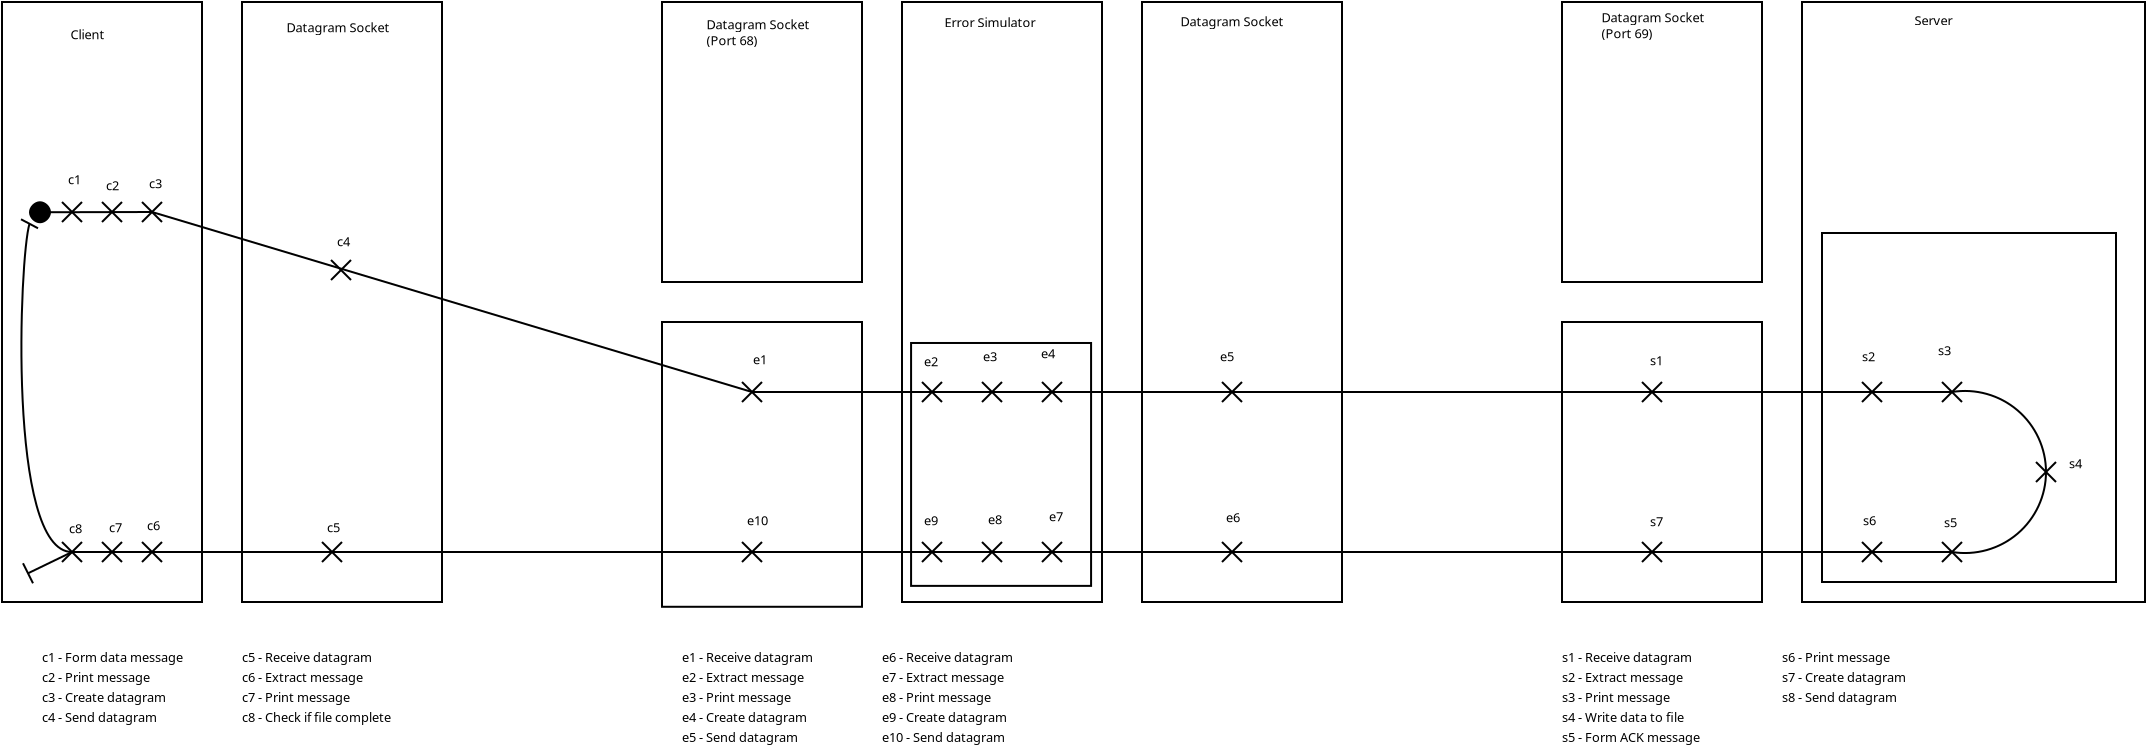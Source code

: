 <?xml version="1.0" encoding="UTF-8"?>
<dia:diagram xmlns:dia="http://www.lysator.liu.se/~alla/dia/">
  <dia:layer name="Background" visible="true" active="true">
    <dia:object type="Standard - Box" version="0" id="O0">
      <dia:attribute name="obj_pos">
        <dia:point val="4,0"/>
      </dia:attribute>
      <dia:attribute name="obj_bb">
        <dia:rectangle val="3.95,-0.05;14.05,30.05"/>
      </dia:attribute>
      <dia:attribute name="elem_corner">
        <dia:point val="4,0"/>
      </dia:attribute>
      <dia:attribute name="elem_width">
        <dia:real val="10"/>
      </dia:attribute>
      <dia:attribute name="elem_height">
        <dia:real val="30"/>
      </dia:attribute>
      <dia:attribute name="show_background">
        <dia:boolean val="true"/>
      </dia:attribute>
    </dia:object>
    <dia:object type="Standard - Box" version="0" id="O1">
      <dia:attribute name="obj_pos">
        <dia:point val="16,0"/>
      </dia:attribute>
      <dia:attribute name="obj_bb">
        <dia:rectangle val="15.95,-0.05;26.05,30.05"/>
      </dia:attribute>
      <dia:attribute name="elem_corner">
        <dia:point val="16,0"/>
      </dia:attribute>
      <dia:attribute name="elem_width">
        <dia:real val="10"/>
      </dia:attribute>
      <dia:attribute name="elem_height">
        <dia:real val="30"/>
      </dia:attribute>
      <dia:attribute name="show_background">
        <dia:boolean val="true"/>
      </dia:attribute>
    </dia:object>
    <dia:object type="Standard - Box" version="0" id="O2">
      <dia:attribute name="obj_pos">
        <dia:point val="37,0"/>
      </dia:attribute>
      <dia:attribute name="obj_bb">
        <dia:rectangle val="36.95,-0.05;47.05,14.05"/>
      </dia:attribute>
      <dia:attribute name="elem_corner">
        <dia:point val="37,0"/>
      </dia:attribute>
      <dia:attribute name="elem_width">
        <dia:real val="10"/>
      </dia:attribute>
      <dia:attribute name="elem_height">
        <dia:real val="14"/>
      </dia:attribute>
      <dia:attribute name="show_background">
        <dia:boolean val="true"/>
      </dia:attribute>
    </dia:object>
    <dia:object type="Standard - Box" version="0" id="O3">
      <dia:attribute name="obj_pos">
        <dia:point val="37,16"/>
      </dia:attribute>
      <dia:attribute name="obj_bb">
        <dia:rectangle val="36.95,15.95;47.05,30.289"/>
      </dia:attribute>
      <dia:attribute name="elem_corner">
        <dia:point val="37,16"/>
      </dia:attribute>
      <dia:attribute name="elem_width">
        <dia:real val="10"/>
      </dia:attribute>
      <dia:attribute name="elem_height">
        <dia:real val="14.239"/>
      </dia:attribute>
      <dia:attribute name="show_background">
        <dia:boolean val="true"/>
      </dia:attribute>
    </dia:object>
    <dia:object type="Standard - Box" version="0" id="O4">
      <dia:attribute name="obj_pos">
        <dia:point val="49,0"/>
      </dia:attribute>
      <dia:attribute name="obj_bb">
        <dia:rectangle val="48.95,-0.05;59.05,30.05"/>
      </dia:attribute>
      <dia:attribute name="elem_corner">
        <dia:point val="49,0"/>
      </dia:attribute>
      <dia:attribute name="elem_width">
        <dia:real val="10"/>
      </dia:attribute>
      <dia:attribute name="elem_height">
        <dia:real val="30"/>
      </dia:attribute>
      <dia:attribute name="show_background">
        <dia:boolean val="true"/>
      </dia:attribute>
    </dia:object>
    <dia:object type="Flowchart - Box" version="0" id="O5">
      <dia:attribute name="obj_pos">
        <dia:point val="49.454,17.049"/>
      </dia:attribute>
      <dia:attribute name="obj_bb">
        <dia:rectangle val="49.404,16.999;58.504,29.245"/>
      </dia:attribute>
      <dia:attribute name="elem_corner">
        <dia:point val="49.454,17.049"/>
      </dia:attribute>
      <dia:attribute name="elem_width">
        <dia:real val="9"/>
      </dia:attribute>
      <dia:attribute name="elem_height">
        <dia:real val="12.145"/>
      </dia:attribute>
      <dia:attribute name="show_background">
        <dia:boolean val="true"/>
      </dia:attribute>
      <dia:attribute name="padding">
        <dia:real val="0.5"/>
      </dia:attribute>
      <dia:attribute name="text">
        <dia:composite type="text">
          <dia:attribute name="string">
            <dia:string>##</dia:string>
          </dia:attribute>
          <dia:attribute name="font">
            <dia:font family="sans" style="0" name="Helvetica"/>
          </dia:attribute>
          <dia:attribute name="height">
            <dia:real val="0.8"/>
          </dia:attribute>
          <dia:attribute name="pos">
            <dia:point val="53.954,23.317"/>
          </dia:attribute>
          <dia:attribute name="color">
            <dia:color val="#000000"/>
          </dia:attribute>
          <dia:attribute name="alignment">
            <dia:enum val="1"/>
          </dia:attribute>
        </dia:composite>
      </dia:attribute>
    </dia:object>
    <dia:object type="Standard - Box" version="0" id="O6">
      <dia:attribute name="obj_pos">
        <dia:point val="61,0"/>
      </dia:attribute>
      <dia:attribute name="obj_bb">
        <dia:rectangle val="60.95,-0.05;71.05,30.05"/>
      </dia:attribute>
      <dia:attribute name="elem_corner">
        <dia:point val="61,0"/>
      </dia:attribute>
      <dia:attribute name="elem_width">
        <dia:real val="10"/>
      </dia:attribute>
      <dia:attribute name="elem_height">
        <dia:real val="30"/>
      </dia:attribute>
      <dia:attribute name="show_background">
        <dia:boolean val="true"/>
      </dia:attribute>
    </dia:object>
    <dia:object type="Standard - Box" version="0" id="O7">
      <dia:attribute name="obj_pos">
        <dia:point val="94,0"/>
      </dia:attribute>
      <dia:attribute name="obj_bb">
        <dia:rectangle val="93.95,-0.05;111.2,30.05"/>
      </dia:attribute>
      <dia:attribute name="elem_corner">
        <dia:point val="94,0"/>
      </dia:attribute>
      <dia:attribute name="elem_width">
        <dia:real val="17.15"/>
      </dia:attribute>
      <dia:attribute name="elem_height">
        <dia:real val="30"/>
      </dia:attribute>
      <dia:attribute name="show_background">
        <dia:boolean val="true"/>
      </dia:attribute>
    </dia:object>
    <dia:object type="Standard - Box" version="0" id="O8">
      <dia:attribute name="obj_pos">
        <dia:point val="82,0"/>
      </dia:attribute>
      <dia:attribute name="obj_bb">
        <dia:rectangle val="81.95,-0.05;92.05,14.05"/>
      </dia:attribute>
      <dia:attribute name="elem_corner">
        <dia:point val="82,0"/>
      </dia:attribute>
      <dia:attribute name="elem_width">
        <dia:real val="10"/>
      </dia:attribute>
      <dia:attribute name="elem_height">
        <dia:real val="14"/>
      </dia:attribute>
      <dia:attribute name="show_background">
        <dia:boolean val="true"/>
      </dia:attribute>
    </dia:object>
    <dia:object type="Standard - Box" version="0" id="O9">
      <dia:attribute name="obj_pos">
        <dia:point val="82,16"/>
      </dia:attribute>
      <dia:attribute name="obj_bb">
        <dia:rectangle val="81.95,15.95;92.05,30.05"/>
      </dia:attribute>
      <dia:attribute name="elem_corner">
        <dia:point val="82,16"/>
      </dia:attribute>
      <dia:attribute name="elem_width">
        <dia:real val="10"/>
      </dia:attribute>
      <dia:attribute name="elem_height">
        <dia:real val="14"/>
      </dia:attribute>
      <dia:attribute name="show_background">
        <dia:boolean val="true"/>
      </dia:attribute>
    </dia:object>
    <dia:group>
      <dia:object type="Standard - Line" version="0" id="O10">
        <dia:attribute name="obj_pos">
          <dia:point val="7,10"/>
        </dia:attribute>
        <dia:attribute name="obj_bb">
          <dia:rectangle val="6.929,9.929;8.071,11.071"/>
        </dia:attribute>
        <dia:attribute name="conn_endpoints">
          <dia:point val="7,10"/>
          <dia:point val="8,11"/>
        </dia:attribute>
        <dia:attribute name="numcp">
          <dia:int val="1"/>
        </dia:attribute>
      </dia:object>
      <dia:object type="Standard - Line" version="0" id="O11">
        <dia:attribute name="obj_pos">
          <dia:point val="8,10"/>
        </dia:attribute>
        <dia:attribute name="obj_bb">
          <dia:rectangle val="6.929,9.929;8.071,11.071"/>
        </dia:attribute>
        <dia:attribute name="conn_endpoints">
          <dia:point val="8,10"/>
          <dia:point val="7,11"/>
        </dia:attribute>
        <dia:attribute name="numcp">
          <dia:int val="1"/>
        </dia:attribute>
      </dia:object>
    </dia:group>
    <dia:group>
      <dia:object type="Standard - Line" version="0" id="O12">
        <dia:attribute name="obj_pos">
          <dia:point val="9,10"/>
        </dia:attribute>
        <dia:attribute name="obj_bb">
          <dia:rectangle val="8.929,9.929;10.071,11.071"/>
        </dia:attribute>
        <dia:attribute name="conn_endpoints">
          <dia:point val="9,10"/>
          <dia:point val="10,11"/>
        </dia:attribute>
        <dia:attribute name="numcp">
          <dia:int val="1"/>
        </dia:attribute>
      </dia:object>
      <dia:object type="Standard - Line" version="0" id="O13">
        <dia:attribute name="obj_pos">
          <dia:point val="10,10"/>
        </dia:attribute>
        <dia:attribute name="obj_bb">
          <dia:rectangle val="8.929,9.929;10.071,11.071"/>
        </dia:attribute>
        <dia:attribute name="conn_endpoints">
          <dia:point val="10,10"/>
          <dia:point val="9,11"/>
        </dia:attribute>
        <dia:attribute name="numcp">
          <dia:int val="1"/>
        </dia:attribute>
      </dia:object>
    </dia:group>
    <dia:group>
      <dia:object type="Standard - Line" version="0" id="O14">
        <dia:attribute name="obj_pos">
          <dia:point val="11,10"/>
        </dia:attribute>
        <dia:attribute name="obj_bb">
          <dia:rectangle val="10.929,9.929;12.071,11.071"/>
        </dia:attribute>
        <dia:attribute name="conn_endpoints">
          <dia:point val="11,10"/>
          <dia:point val="12,11"/>
        </dia:attribute>
        <dia:attribute name="numcp">
          <dia:int val="1"/>
        </dia:attribute>
      </dia:object>
      <dia:object type="Standard - Line" version="0" id="O15">
        <dia:attribute name="obj_pos">
          <dia:point val="12,10"/>
        </dia:attribute>
        <dia:attribute name="obj_bb">
          <dia:rectangle val="10.929,9.929;12.071,11.071"/>
        </dia:attribute>
        <dia:attribute name="conn_endpoints">
          <dia:point val="12,10"/>
          <dia:point val="11,11"/>
        </dia:attribute>
        <dia:attribute name="numcp">
          <dia:int val="1"/>
        </dia:attribute>
      </dia:object>
    </dia:group>
    <dia:group>
      <dia:object type="Standard - Line" version="0" id="O16">
        <dia:attribute name="obj_pos">
          <dia:point val="20.45,12.9"/>
        </dia:attribute>
        <dia:attribute name="obj_bb">
          <dia:rectangle val="20.379,12.829;21.521,13.971"/>
        </dia:attribute>
        <dia:attribute name="conn_endpoints">
          <dia:point val="20.45,12.9"/>
          <dia:point val="21.45,13.9"/>
        </dia:attribute>
        <dia:attribute name="numcp">
          <dia:int val="1"/>
        </dia:attribute>
      </dia:object>
      <dia:object type="Standard - Line" version="0" id="O17">
        <dia:attribute name="obj_pos">
          <dia:point val="21.45,12.9"/>
        </dia:attribute>
        <dia:attribute name="obj_bb">
          <dia:rectangle val="20.379,12.829;21.521,13.971"/>
        </dia:attribute>
        <dia:attribute name="conn_endpoints">
          <dia:point val="21.45,12.9"/>
          <dia:point val="20.45,13.9"/>
        </dia:attribute>
        <dia:attribute name="numcp">
          <dia:int val="1"/>
        </dia:attribute>
      </dia:object>
    </dia:group>
    <dia:group>
      <dia:object type="Standard - Line" version="0" id="O18">
        <dia:attribute name="obj_pos">
          <dia:point val="41,19"/>
        </dia:attribute>
        <dia:attribute name="obj_bb">
          <dia:rectangle val="40.929,18.929;42.071,20.071"/>
        </dia:attribute>
        <dia:attribute name="conn_endpoints">
          <dia:point val="41,19"/>
          <dia:point val="42,20"/>
        </dia:attribute>
        <dia:attribute name="numcp">
          <dia:int val="1"/>
        </dia:attribute>
      </dia:object>
      <dia:object type="Standard - Line" version="0" id="O19">
        <dia:attribute name="obj_pos">
          <dia:point val="42,19"/>
        </dia:attribute>
        <dia:attribute name="obj_bb">
          <dia:rectangle val="40.929,18.929;42.071,20.071"/>
        </dia:attribute>
        <dia:attribute name="conn_endpoints">
          <dia:point val="42,19"/>
          <dia:point val="41,20"/>
        </dia:attribute>
        <dia:attribute name="numcp">
          <dia:int val="1"/>
        </dia:attribute>
      </dia:object>
    </dia:group>
    <dia:group>
      <dia:object type="Standard - Line" version="0" id="O20">
        <dia:attribute name="obj_pos">
          <dia:point val="41,27"/>
        </dia:attribute>
        <dia:attribute name="obj_bb">
          <dia:rectangle val="40.929,26.929;42.071,28.071"/>
        </dia:attribute>
        <dia:attribute name="conn_endpoints">
          <dia:point val="41,27"/>
          <dia:point val="42,28"/>
        </dia:attribute>
        <dia:attribute name="numcp">
          <dia:int val="1"/>
        </dia:attribute>
      </dia:object>
      <dia:object type="Standard - Line" version="0" id="O21">
        <dia:attribute name="obj_pos">
          <dia:point val="42,27"/>
        </dia:attribute>
        <dia:attribute name="obj_bb">
          <dia:rectangle val="40.929,26.929;42.071,28.071"/>
        </dia:attribute>
        <dia:attribute name="conn_endpoints">
          <dia:point val="42,27"/>
          <dia:point val="41,28"/>
        </dia:attribute>
        <dia:attribute name="numcp">
          <dia:int val="1"/>
        </dia:attribute>
      </dia:object>
    </dia:group>
    <dia:group>
      <dia:object type="Standard - Line" version="0" id="O22">
        <dia:attribute name="obj_pos">
          <dia:point val="50,19"/>
        </dia:attribute>
        <dia:attribute name="obj_bb">
          <dia:rectangle val="49.929,18.929;51.071,20.071"/>
        </dia:attribute>
        <dia:attribute name="conn_endpoints">
          <dia:point val="50,19"/>
          <dia:point val="51,20"/>
        </dia:attribute>
        <dia:attribute name="numcp">
          <dia:int val="1"/>
        </dia:attribute>
      </dia:object>
      <dia:object type="Standard - Line" version="0" id="O23">
        <dia:attribute name="obj_pos">
          <dia:point val="51,19"/>
        </dia:attribute>
        <dia:attribute name="obj_bb">
          <dia:rectangle val="49.929,18.929;51.071,20.071"/>
        </dia:attribute>
        <dia:attribute name="conn_endpoints">
          <dia:point val="51,19"/>
          <dia:point val="50,20"/>
        </dia:attribute>
        <dia:attribute name="numcp">
          <dia:int val="1"/>
        </dia:attribute>
      </dia:object>
    </dia:group>
    <dia:group>
      <dia:object type="Standard - Line" version="0" id="O24">
        <dia:attribute name="obj_pos">
          <dia:point val="53,19"/>
        </dia:attribute>
        <dia:attribute name="obj_bb">
          <dia:rectangle val="52.929,18.929;54.071,20.071"/>
        </dia:attribute>
        <dia:attribute name="conn_endpoints">
          <dia:point val="53,19"/>
          <dia:point val="54,20"/>
        </dia:attribute>
        <dia:attribute name="numcp">
          <dia:int val="1"/>
        </dia:attribute>
      </dia:object>
      <dia:object type="Standard - Line" version="0" id="O25">
        <dia:attribute name="obj_pos">
          <dia:point val="54,19"/>
        </dia:attribute>
        <dia:attribute name="obj_bb">
          <dia:rectangle val="52.929,18.929;54.071,20.071"/>
        </dia:attribute>
        <dia:attribute name="conn_endpoints">
          <dia:point val="54,19"/>
          <dia:point val="53,20"/>
        </dia:attribute>
        <dia:attribute name="numcp">
          <dia:int val="1"/>
        </dia:attribute>
      </dia:object>
    </dia:group>
    <dia:group>
      <dia:object type="Standard - Line" version="0" id="O26">
        <dia:attribute name="obj_pos">
          <dia:point val="56,19"/>
        </dia:attribute>
        <dia:attribute name="obj_bb">
          <dia:rectangle val="55.929,18.929;57.071,20.071"/>
        </dia:attribute>
        <dia:attribute name="conn_endpoints">
          <dia:point val="56,19"/>
          <dia:point val="57,20"/>
        </dia:attribute>
        <dia:attribute name="numcp">
          <dia:int val="1"/>
        </dia:attribute>
      </dia:object>
      <dia:object type="Standard - Line" version="0" id="O27">
        <dia:attribute name="obj_pos">
          <dia:point val="57,19"/>
        </dia:attribute>
        <dia:attribute name="obj_bb">
          <dia:rectangle val="55.929,18.929;57.071,20.071"/>
        </dia:attribute>
        <dia:attribute name="conn_endpoints">
          <dia:point val="57,19"/>
          <dia:point val="56,20"/>
        </dia:attribute>
        <dia:attribute name="numcp">
          <dia:int val="1"/>
        </dia:attribute>
      </dia:object>
    </dia:group>
    <dia:group>
      <dia:object type="Standard - Line" version="0" id="O28">
        <dia:attribute name="obj_pos">
          <dia:point val="50,27"/>
        </dia:attribute>
        <dia:attribute name="obj_bb">
          <dia:rectangle val="49.929,26.929;51.071,28.071"/>
        </dia:attribute>
        <dia:attribute name="conn_endpoints">
          <dia:point val="50,27"/>
          <dia:point val="51,28"/>
        </dia:attribute>
        <dia:attribute name="numcp">
          <dia:int val="1"/>
        </dia:attribute>
      </dia:object>
      <dia:object type="Standard - Line" version="0" id="O29">
        <dia:attribute name="obj_pos">
          <dia:point val="51,27"/>
        </dia:attribute>
        <dia:attribute name="obj_bb">
          <dia:rectangle val="49.929,26.929;51.071,28.071"/>
        </dia:attribute>
        <dia:attribute name="conn_endpoints">
          <dia:point val="51,27"/>
          <dia:point val="50,28"/>
        </dia:attribute>
        <dia:attribute name="numcp">
          <dia:int val="1"/>
        </dia:attribute>
      </dia:object>
    </dia:group>
    <dia:group>
      <dia:object type="Standard - Line" version="0" id="O30">
        <dia:attribute name="obj_pos">
          <dia:point val="53,27"/>
        </dia:attribute>
        <dia:attribute name="obj_bb">
          <dia:rectangle val="52.929,26.929;54.071,28.071"/>
        </dia:attribute>
        <dia:attribute name="conn_endpoints">
          <dia:point val="53,27"/>
          <dia:point val="54,28"/>
        </dia:attribute>
        <dia:attribute name="numcp">
          <dia:int val="1"/>
        </dia:attribute>
      </dia:object>
      <dia:object type="Standard - Line" version="0" id="O31">
        <dia:attribute name="obj_pos">
          <dia:point val="54,27"/>
        </dia:attribute>
        <dia:attribute name="obj_bb">
          <dia:rectangle val="52.929,26.929;54.071,28.071"/>
        </dia:attribute>
        <dia:attribute name="conn_endpoints">
          <dia:point val="54,27"/>
          <dia:point val="53,28"/>
        </dia:attribute>
        <dia:attribute name="numcp">
          <dia:int val="1"/>
        </dia:attribute>
      </dia:object>
    </dia:group>
    <dia:group>
      <dia:object type="Standard - Line" version="0" id="O32">
        <dia:attribute name="obj_pos">
          <dia:point val="56,27"/>
        </dia:attribute>
        <dia:attribute name="obj_bb">
          <dia:rectangle val="55.929,26.929;57.071,28.071"/>
        </dia:attribute>
        <dia:attribute name="conn_endpoints">
          <dia:point val="56,27"/>
          <dia:point val="57,28"/>
        </dia:attribute>
        <dia:attribute name="numcp">
          <dia:int val="1"/>
        </dia:attribute>
      </dia:object>
      <dia:object type="Standard - Line" version="0" id="O33">
        <dia:attribute name="obj_pos">
          <dia:point val="57,27"/>
        </dia:attribute>
        <dia:attribute name="obj_bb">
          <dia:rectangle val="55.929,26.929;57.071,28.071"/>
        </dia:attribute>
        <dia:attribute name="conn_endpoints">
          <dia:point val="57,27"/>
          <dia:point val="56,28"/>
        </dia:attribute>
        <dia:attribute name="numcp">
          <dia:int val="1"/>
        </dia:attribute>
      </dia:object>
    </dia:group>
    <dia:group>
      <dia:object type="Standard - Line" version="0" id="O34">
        <dia:attribute name="obj_pos">
          <dia:point val="65,19"/>
        </dia:attribute>
        <dia:attribute name="obj_bb">
          <dia:rectangle val="64.929,18.929;66.071,20.071"/>
        </dia:attribute>
        <dia:attribute name="conn_endpoints">
          <dia:point val="65,19"/>
          <dia:point val="66,20"/>
        </dia:attribute>
        <dia:attribute name="numcp">
          <dia:int val="1"/>
        </dia:attribute>
      </dia:object>
      <dia:object type="Standard - Line" version="0" id="O35">
        <dia:attribute name="obj_pos">
          <dia:point val="66,19"/>
        </dia:attribute>
        <dia:attribute name="obj_bb">
          <dia:rectangle val="64.929,18.929;66.071,20.071"/>
        </dia:attribute>
        <dia:attribute name="conn_endpoints">
          <dia:point val="66,19"/>
          <dia:point val="65,20"/>
        </dia:attribute>
        <dia:attribute name="numcp">
          <dia:int val="1"/>
        </dia:attribute>
      </dia:object>
    </dia:group>
    <dia:group>
      <dia:object type="Standard - Line" version="0" id="O36">
        <dia:attribute name="obj_pos">
          <dia:point val="65,27"/>
        </dia:attribute>
        <dia:attribute name="obj_bb">
          <dia:rectangle val="64.929,26.929;66.071,28.071"/>
        </dia:attribute>
        <dia:attribute name="conn_endpoints">
          <dia:point val="65,27"/>
          <dia:point val="66,28"/>
        </dia:attribute>
        <dia:attribute name="numcp">
          <dia:int val="1"/>
        </dia:attribute>
      </dia:object>
      <dia:object type="Standard - Line" version="0" id="O37">
        <dia:attribute name="obj_pos">
          <dia:point val="66,27"/>
        </dia:attribute>
        <dia:attribute name="obj_bb">
          <dia:rectangle val="64.929,26.929;66.071,28.071"/>
        </dia:attribute>
        <dia:attribute name="conn_endpoints">
          <dia:point val="66,27"/>
          <dia:point val="65,28"/>
        </dia:attribute>
        <dia:attribute name="numcp">
          <dia:int val="1"/>
        </dia:attribute>
      </dia:object>
    </dia:group>
    <dia:group>
      <dia:object type="Standard - Line" version="0" id="O38">
        <dia:attribute name="obj_pos">
          <dia:point val="86,19"/>
        </dia:attribute>
        <dia:attribute name="obj_bb">
          <dia:rectangle val="85.929,18.929;87.071,20.071"/>
        </dia:attribute>
        <dia:attribute name="conn_endpoints">
          <dia:point val="86,19"/>
          <dia:point val="87,20"/>
        </dia:attribute>
        <dia:attribute name="numcp">
          <dia:int val="1"/>
        </dia:attribute>
      </dia:object>
      <dia:object type="Standard - Line" version="0" id="O39">
        <dia:attribute name="obj_pos">
          <dia:point val="87,19"/>
        </dia:attribute>
        <dia:attribute name="obj_bb">
          <dia:rectangle val="85.929,18.929;87.071,20.071"/>
        </dia:attribute>
        <dia:attribute name="conn_endpoints">
          <dia:point val="87,19"/>
          <dia:point val="86,20"/>
        </dia:attribute>
        <dia:attribute name="numcp">
          <dia:int val="1"/>
        </dia:attribute>
      </dia:object>
    </dia:group>
    <dia:group>
      <dia:object type="Standard - Line" version="0" id="O40">
        <dia:attribute name="obj_pos">
          <dia:point val="86,27"/>
        </dia:attribute>
        <dia:attribute name="obj_bb">
          <dia:rectangle val="85.929,26.929;87.071,28.071"/>
        </dia:attribute>
        <dia:attribute name="conn_endpoints">
          <dia:point val="86,27"/>
          <dia:point val="87,28"/>
        </dia:attribute>
        <dia:attribute name="numcp">
          <dia:int val="1"/>
        </dia:attribute>
      </dia:object>
      <dia:object type="Standard - Line" version="0" id="O41">
        <dia:attribute name="obj_pos">
          <dia:point val="87,27"/>
        </dia:attribute>
        <dia:attribute name="obj_bb">
          <dia:rectangle val="85.929,26.929;87.071,28.071"/>
        </dia:attribute>
        <dia:attribute name="conn_endpoints">
          <dia:point val="87,27"/>
          <dia:point val="86,28"/>
        </dia:attribute>
        <dia:attribute name="numcp">
          <dia:int val="1"/>
        </dia:attribute>
      </dia:object>
    </dia:group>
    <dia:object type="Flowchart - Box" version="0" id="O42">
      <dia:attribute name="obj_pos">
        <dia:point val="95,11.55"/>
      </dia:attribute>
      <dia:attribute name="obj_bb">
        <dia:rectangle val="94.95,11.5;109.75,29.05"/>
      </dia:attribute>
      <dia:attribute name="elem_corner">
        <dia:point val="95,11.55"/>
      </dia:attribute>
      <dia:attribute name="elem_width">
        <dia:real val="14.7"/>
      </dia:attribute>
      <dia:attribute name="elem_height">
        <dia:real val="17.45"/>
      </dia:attribute>
      <dia:attribute name="show_background">
        <dia:boolean val="true"/>
      </dia:attribute>
      <dia:attribute name="padding">
        <dia:real val="0.5"/>
      </dia:attribute>
      <dia:attribute name="text">
        <dia:composite type="text">
          <dia:attribute name="string">
            <dia:string>##</dia:string>
          </dia:attribute>
          <dia:attribute name="font">
            <dia:font family="sans" style="0" name="Helvetica"/>
          </dia:attribute>
          <dia:attribute name="height">
            <dia:real val="0.8"/>
          </dia:attribute>
          <dia:attribute name="pos">
            <dia:point val="102.35,20.47"/>
          </dia:attribute>
          <dia:attribute name="color">
            <dia:color val="#000000"/>
          </dia:attribute>
          <dia:attribute name="alignment">
            <dia:enum val="1"/>
          </dia:attribute>
        </dia:composite>
      </dia:attribute>
    </dia:object>
    <dia:group>
      <dia:object type="Standard - Line" version="0" id="O43">
        <dia:attribute name="obj_pos">
          <dia:point val="97,19"/>
        </dia:attribute>
        <dia:attribute name="obj_bb">
          <dia:rectangle val="96.929,18.929;98.071,20.071"/>
        </dia:attribute>
        <dia:attribute name="conn_endpoints">
          <dia:point val="97,19"/>
          <dia:point val="98,20"/>
        </dia:attribute>
        <dia:attribute name="numcp">
          <dia:int val="1"/>
        </dia:attribute>
      </dia:object>
      <dia:object type="Standard - Line" version="0" id="O44">
        <dia:attribute name="obj_pos">
          <dia:point val="98,19"/>
        </dia:attribute>
        <dia:attribute name="obj_bb">
          <dia:rectangle val="96.929,18.929;98.071,20.071"/>
        </dia:attribute>
        <dia:attribute name="conn_endpoints">
          <dia:point val="98,19"/>
          <dia:point val="97,20"/>
        </dia:attribute>
        <dia:attribute name="numcp">
          <dia:int val="1"/>
        </dia:attribute>
      </dia:object>
    </dia:group>
    <dia:group>
      <dia:object type="Standard - Line" version="0" id="O45">
        <dia:attribute name="obj_pos">
          <dia:point val="101,19"/>
        </dia:attribute>
        <dia:attribute name="obj_bb">
          <dia:rectangle val="100.929,18.929;102.071,20.071"/>
        </dia:attribute>
        <dia:attribute name="conn_endpoints">
          <dia:point val="101,19"/>
          <dia:point val="102,20"/>
        </dia:attribute>
        <dia:attribute name="numcp">
          <dia:int val="1"/>
        </dia:attribute>
      </dia:object>
      <dia:object type="Standard - Line" version="0" id="O46">
        <dia:attribute name="obj_pos">
          <dia:point val="102,19"/>
        </dia:attribute>
        <dia:attribute name="obj_bb">
          <dia:rectangle val="100.929,18.929;102.071,20.071"/>
        </dia:attribute>
        <dia:attribute name="conn_endpoints">
          <dia:point val="102,19"/>
          <dia:point val="101,20"/>
        </dia:attribute>
        <dia:attribute name="numcp">
          <dia:int val="1"/>
        </dia:attribute>
      </dia:object>
    </dia:group>
    <dia:group>
      <dia:object type="Standard - Line" version="0" id="O47">
        <dia:attribute name="obj_pos">
          <dia:point val="105.7,23"/>
        </dia:attribute>
        <dia:attribute name="obj_bb">
          <dia:rectangle val="105.629,22.929;106.771,24.071"/>
        </dia:attribute>
        <dia:attribute name="conn_endpoints">
          <dia:point val="105.7,23"/>
          <dia:point val="106.7,24"/>
        </dia:attribute>
        <dia:attribute name="numcp">
          <dia:int val="1"/>
        </dia:attribute>
      </dia:object>
      <dia:object type="Standard - Line" version="0" id="O48">
        <dia:attribute name="obj_pos">
          <dia:point val="106.7,23"/>
        </dia:attribute>
        <dia:attribute name="obj_bb">
          <dia:rectangle val="105.629,22.929;106.771,24.071"/>
        </dia:attribute>
        <dia:attribute name="conn_endpoints">
          <dia:point val="106.7,23"/>
          <dia:point val="105.7,24"/>
        </dia:attribute>
        <dia:attribute name="numcp">
          <dia:int val="1"/>
        </dia:attribute>
      </dia:object>
    </dia:group>
    <dia:group>
      <dia:object type="Standard - Line" version="0" id="O49">
        <dia:attribute name="obj_pos">
          <dia:point val="101,27"/>
        </dia:attribute>
        <dia:attribute name="obj_bb">
          <dia:rectangle val="100.929,26.929;102.071,28.071"/>
        </dia:attribute>
        <dia:attribute name="conn_endpoints">
          <dia:point val="101,27"/>
          <dia:point val="102,28"/>
        </dia:attribute>
        <dia:attribute name="numcp">
          <dia:int val="1"/>
        </dia:attribute>
      </dia:object>
      <dia:object type="Standard - Line" version="0" id="O50">
        <dia:attribute name="obj_pos">
          <dia:point val="102,27"/>
        </dia:attribute>
        <dia:attribute name="obj_bb">
          <dia:rectangle val="100.929,26.929;102.071,28.071"/>
        </dia:attribute>
        <dia:attribute name="conn_endpoints">
          <dia:point val="102,27"/>
          <dia:point val="101,28"/>
        </dia:attribute>
        <dia:attribute name="numcp">
          <dia:int val="1"/>
        </dia:attribute>
      </dia:object>
    </dia:group>
    <dia:group>
      <dia:object type="Standard - Line" version="0" id="O51">
        <dia:attribute name="obj_pos">
          <dia:point val="97,27"/>
        </dia:attribute>
        <dia:attribute name="obj_bb">
          <dia:rectangle val="96.929,26.929;98.071,28.071"/>
        </dia:attribute>
        <dia:attribute name="conn_endpoints">
          <dia:point val="97,27"/>
          <dia:point val="98,28"/>
        </dia:attribute>
        <dia:attribute name="numcp">
          <dia:int val="1"/>
        </dia:attribute>
      </dia:object>
      <dia:object type="Standard - Line" version="0" id="O52">
        <dia:attribute name="obj_pos">
          <dia:point val="98,27"/>
        </dia:attribute>
        <dia:attribute name="obj_bb">
          <dia:rectangle val="96.929,26.929;98.071,28.071"/>
        </dia:attribute>
        <dia:attribute name="conn_endpoints">
          <dia:point val="98,27"/>
          <dia:point val="97,28"/>
        </dia:attribute>
        <dia:attribute name="numcp">
          <dia:int val="1"/>
        </dia:attribute>
      </dia:object>
    </dia:group>
    <dia:group>
      <dia:object type="Standard - Line" version="0" id="O53">
        <dia:attribute name="obj_pos">
          <dia:point val="11,27"/>
        </dia:attribute>
        <dia:attribute name="obj_bb">
          <dia:rectangle val="10.929,26.929;12.071,28.071"/>
        </dia:attribute>
        <dia:attribute name="conn_endpoints">
          <dia:point val="11,27"/>
          <dia:point val="12,28"/>
        </dia:attribute>
        <dia:attribute name="numcp">
          <dia:int val="1"/>
        </dia:attribute>
      </dia:object>
      <dia:object type="Standard - Line" version="0" id="O54">
        <dia:attribute name="obj_pos">
          <dia:point val="12,27"/>
        </dia:attribute>
        <dia:attribute name="obj_bb">
          <dia:rectangle val="10.929,26.929;12.071,28.071"/>
        </dia:attribute>
        <dia:attribute name="conn_endpoints">
          <dia:point val="12,27"/>
          <dia:point val="11,28"/>
        </dia:attribute>
        <dia:attribute name="numcp">
          <dia:int val="1"/>
        </dia:attribute>
      </dia:object>
    </dia:group>
    <dia:group>
      <dia:object type="Standard - Line" version="0" id="O55">
        <dia:attribute name="obj_pos">
          <dia:point val="20,27"/>
        </dia:attribute>
        <dia:attribute name="obj_bb">
          <dia:rectangle val="19.929,26.929;21.071,28.071"/>
        </dia:attribute>
        <dia:attribute name="conn_endpoints">
          <dia:point val="20,27"/>
          <dia:point val="21,28"/>
        </dia:attribute>
        <dia:attribute name="numcp">
          <dia:int val="1"/>
        </dia:attribute>
      </dia:object>
      <dia:object type="Standard - Line" version="0" id="O56">
        <dia:attribute name="obj_pos">
          <dia:point val="21,27"/>
        </dia:attribute>
        <dia:attribute name="obj_bb">
          <dia:rectangle val="19.929,26.929;21.071,28.071"/>
        </dia:attribute>
        <dia:attribute name="conn_endpoints">
          <dia:point val="21,27"/>
          <dia:point val="20,28"/>
        </dia:attribute>
        <dia:attribute name="numcp">
          <dia:int val="1"/>
        </dia:attribute>
      </dia:object>
    </dia:group>
    <dia:group>
      <dia:object type="Standard - Line" version="0" id="O57">
        <dia:attribute name="obj_pos">
          <dia:point val="9,27"/>
        </dia:attribute>
        <dia:attribute name="obj_bb">
          <dia:rectangle val="8.929,26.929;10.071,28.071"/>
        </dia:attribute>
        <dia:attribute name="conn_endpoints">
          <dia:point val="9,27"/>
          <dia:point val="10,28"/>
        </dia:attribute>
        <dia:attribute name="numcp">
          <dia:int val="1"/>
        </dia:attribute>
      </dia:object>
      <dia:object type="Standard - Line" version="0" id="O58">
        <dia:attribute name="obj_pos">
          <dia:point val="10,27"/>
        </dia:attribute>
        <dia:attribute name="obj_bb">
          <dia:rectangle val="8.929,26.929;10.071,28.071"/>
        </dia:attribute>
        <dia:attribute name="conn_endpoints">
          <dia:point val="10,27"/>
          <dia:point val="9,28"/>
        </dia:attribute>
        <dia:attribute name="numcp">
          <dia:int val="1"/>
        </dia:attribute>
      </dia:object>
    </dia:group>
    <dia:group>
      <dia:object type="Standard - Line" version="0" id="O59">
        <dia:attribute name="obj_pos">
          <dia:point val="7,27"/>
        </dia:attribute>
        <dia:attribute name="obj_bb">
          <dia:rectangle val="6.929,26.929;8.071,28.071"/>
        </dia:attribute>
        <dia:attribute name="conn_endpoints">
          <dia:point val="7,27"/>
          <dia:point val="8,28"/>
        </dia:attribute>
        <dia:attribute name="numcp">
          <dia:int val="1"/>
        </dia:attribute>
      </dia:object>
      <dia:object type="Standard - Line" version="0" id="O60">
        <dia:attribute name="obj_pos">
          <dia:point val="8,27"/>
        </dia:attribute>
        <dia:attribute name="obj_bb">
          <dia:rectangle val="6.929,26.929;8.071,28.071"/>
        </dia:attribute>
        <dia:attribute name="conn_endpoints">
          <dia:point val="8,27"/>
          <dia:point val="7,28"/>
        </dia:attribute>
        <dia:attribute name="numcp">
          <dia:int val="1"/>
        </dia:attribute>
      </dia:object>
    </dia:group>
    <dia:object type="Standard - Line" version="0" id="O61">
      <dia:attribute name="obj_pos">
        <dia:point val="5.4,10.514"/>
      </dia:attribute>
      <dia:attribute name="obj_bb">
        <dia:rectangle val="5.329,9.943;11.55,11.084"/>
      </dia:attribute>
      <dia:attribute name="conn_endpoints">
        <dia:point val="5.4,10.514"/>
        <dia:point val="11.5,10.5"/>
      </dia:attribute>
      <dia:attribute name="numcp">
        <dia:int val="1"/>
      </dia:attribute>
      <dia:attribute name="start_arrow">
        <dia:enum val="8"/>
      </dia:attribute>
      <dia:attribute name="start_arrow_length">
        <dia:real val="1.0"/>
      </dia:attribute>
      <dia:attribute name="start_arrow_width">
        <dia:real val="1.0"/>
      </dia:attribute>
      <dia:connections>
        <dia:connection handle="1" to="O14" connection="0"/>
      </dia:connections>
    </dia:object>
    <dia:object type="Standard - Line" version="0" id="O62">
      <dia:attribute name="obj_pos">
        <dia:point val="11.5,10.5"/>
      </dia:attribute>
      <dia:attribute name="obj_bb">
        <dia:rectangle val="11.438,10.438;41.562,19.562"/>
      </dia:attribute>
      <dia:attribute name="conn_endpoints">
        <dia:point val="11.5,10.5"/>
        <dia:point val="41.5,19.5"/>
      </dia:attribute>
      <dia:attribute name="numcp">
        <dia:int val="1"/>
      </dia:attribute>
      <dia:connections>
        <dia:connection handle="0" to="O14" connection="0"/>
        <dia:connection handle="1" to="O18" connection="0"/>
      </dia:connections>
    </dia:object>
    <dia:object type="Standard - Line" version="0" id="O63">
      <dia:attribute name="obj_pos">
        <dia:point val="41.5,19.5"/>
      </dia:attribute>
      <dia:attribute name="obj_bb">
        <dia:rectangle val="41.45,19.45;101.55,19.55"/>
      </dia:attribute>
      <dia:attribute name="conn_endpoints">
        <dia:point val="41.5,19.5"/>
        <dia:point val="101.5,19.5"/>
      </dia:attribute>
      <dia:attribute name="numcp">
        <dia:int val="1"/>
      </dia:attribute>
      <dia:connections>
        <dia:connection handle="0" to="O18" connection="0"/>
        <dia:connection handle="1" to="O45" connection="0"/>
      </dia:connections>
    </dia:object>
    <dia:object type="Standard - Arc" version="0" id="O64">
      <dia:attribute name="obj_pos">
        <dia:point val="101.5,19.5"/>
      </dia:attribute>
      <dia:attribute name="obj_bb">
        <dia:rectangle val="101.45,19.398;106.25,27.602"/>
      </dia:attribute>
      <dia:attribute name="conn_endpoints">
        <dia:point val="101.5,19.5"/>
        <dia:point val="101.5,27.5"/>
      </dia:attribute>
      <dia:attribute name="curve_distance">
        <dia:real val="-4.7"/>
      </dia:attribute>
      <dia:connections>
        <dia:connection handle="0" to="O45" connection="0"/>
        <dia:connection handle="1" to="O49" connection="0"/>
      </dia:connections>
    </dia:object>
    <dia:object type="Standard - Line" version="0" id="O65">
      <dia:attribute name="obj_pos">
        <dia:point val="101.5,27.5"/>
      </dia:attribute>
      <dia:attribute name="obj_bb">
        <dia:rectangle val="7.45,27.45;101.55,27.55"/>
      </dia:attribute>
      <dia:attribute name="conn_endpoints">
        <dia:point val="101.5,27.5"/>
        <dia:point val="7.5,27.5"/>
      </dia:attribute>
      <dia:attribute name="numcp">
        <dia:int val="2"/>
      </dia:attribute>
      <dia:connections>
        <dia:connection handle="0" to="O49" connection="0"/>
        <dia:connection handle="1" to="O59" connection="0"/>
      </dia:connections>
    </dia:object>
    <dia:object type="Standard - Text" version="1" id="O66">
      <dia:attribute name="obj_pos">
        <dia:point val="7.422,1.865"/>
      </dia:attribute>
      <dia:attribute name="obj_bb">
        <dia:rectangle val="7.422,1.27;9.274,2.015"/>
      </dia:attribute>
      <dia:attribute name="text">
        <dia:composite type="text">
          <dia:attribute name="string">
            <dia:string>#Client#</dia:string>
          </dia:attribute>
          <dia:attribute name="font">
            <dia:font family="sans" style="0" name="Helvetica"/>
          </dia:attribute>
          <dia:attribute name="height">
            <dia:real val="0.8"/>
          </dia:attribute>
          <dia:attribute name="pos">
            <dia:point val="7.422,1.865"/>
          </dia:attribute>
          <dia:attribute name="color">
            <dia:color val="#000000"/>
          </dia:attribute>
          <dia:attribute name="alignment">
            <dia:enum val="0"/>
          </dia:attribute>
        </dia:composite>
      </dia:attribute>
      <dia:attribute name="valign">
        <dia:enum val="3"/>
      </dia:attribute>
    </dia:object>
    <dia:object type="Standard - Text" version="1" id="O67">
      <dia:attribute name="obj_pos">
        <dia:point val="18.821,1.315"/>
      </dia:attribute>
      <dia:attribute name="obj_bb">
        <dia:rectangle val="18.821,0.72;18.821,1.465"/>
      </dia:attribute>
      <dia:attribute name="text">
        <dia:composite type="text">
          <dia:attribute name="string">
            <dia:string>##</dia:string>
          </dia:attribute>
          <dia:attribute name="font">
            <dia:font family="sans" style="0" name="Helvetica"/>
          </dia:attribute>
          <dia:attribute name="height">
            <dia:real val="0.8"/>
          </dia:attribute>
          <dia:attribute name="pos">
            <dia:point val="18.821,1.315"/>
          </dia:attribute>
          <dia:attribute name="color">
            <dia:color val="#000000"/>
          </dia:attribute>
          <dia:attribute name="alignment">
            <dia:enum val="0"/>
          </dia:attribute>
        </dia:composite>
      </dia:attribute>
      <dia:attribute name="valign">
        <dia:enum val="3"/>
      </dia:attribute>
    </dia:object>
    <dia:object type="Standard - Text" version="1" id="O68">
      <dia:attribute name="obj_pos">
        <dia:point val="18.221,1.515"/>
      </dia:attribute>
      <dia:attribute name="obj_bb">
        <dia:rectangle val="18.221,0.92;23.804,1.665"/>
      </dia:attribute>
      <dia:attribute name="text">
        <dia:composite type="text">
          <dia:attribute name="string">
            <dia:string>#Datagram Socket#</dia:string>
          </dia:attribute>
          <dia:attribute name="font">
            <dia:font family="sans" style="0" name="Helvetica"/>
          </dia:attribute>
          <dia:attribute name="height">
            <dia:real val="0.8"/>
          </dia:attribute>
          <dia:attribute name="pos">
            <dia:point val="18.221,1.515"/>
          </dia:attribute>
          <dia:attribute name="color">
            <dia:color val="#000000"/>
          </dia:attribute>
          <dia:attribute name="alignment">
            <dia:enum val="0"/>
          </dia:attribute>
        </dia:composite>
      </dia:attribute>
      <dia:attribute name="valign">
        <dia:enum val="3"/>
      </dia:attribute>
    </dia:object>
    <dia:object type="Standard - Text" version="1" id="O69">
      <dia:attribute name="obj_pos">
        <dia:point val="39.221,1.365"/>
      </dia:attribute>
      <dia:attribute name="obj_bb">
        <dia:rectangle val="39.221,0.77;45.006,2.315"/>
      </dia:attribute>
      <dia:attribute name="text">
        <dia:composite type="text">
          <dia:attribute name="string">
            <dia:string>#Datagram Socket 
(Port 68)#</dia:string>
          </dia:attribute>
          <dia:attribute name="font">
            <dia:font family="sans" style="0" name="Helvetica"/>
          </dia:attribute>
          <dia:attribute name="height">
            <dia:real val="0.8"/>
          </dia:attribute>
          <dia:attribute name="pos">
            <dia:point val="39.221,1.365"/>
          </dia:attribute>
          <dia:attribute name="color">
            <dia:color val="#000000"/>
          </dia:attribute>
          <dia:attribute name="alignment">
            <dia:enum val="0"/>
          </dia:attribute>
        </dia:composite>
      </dia:attribute>
      <dia:attribute name="valign">
        <dia:enum val="3"/>
      </dia:attribute>
    </dia:object>
    <dia:object type="Standard - Text" version="1" id="O70">
      <dia:attribute name="obj_pos">
        <dia:point val="51.121,1.265"/>
      </dia:attribute>
      <dia:attribute name="obj_bb">
        <dia:rectangle val="51.121,0.67;55.996,1.415"/>
      </dia:attribute>
      <dia:attribute name="text">
        <dia:composite type="text">
          <dia:attribute name="string">
            <dia:string>#Error Simulator#</dia:string>
          </dia:attribute>
          <dia:attribute name="font">
            <dia:font family="sans" style="0" name="Helvetica"/>
          </dia:attribute>
          <dia:attribute name="height">
            <dia:real val="0.8"/>
          </dia:attribute>
          <dia:attribute name="pos">
            <dia:point val="51.121,1.265"/>
          </dia:attribute>
          <dia:attribute name="color">
            <dia:color val="#000000"/>
          </dia:attribute>
          <dia:attribute name="alignment">
            <dia:enum val="0"/>
          </dia:attribute>
        </dia:composite>
      </dia:attribute>
      <dia:attribute name="valign">
        <dia:enum val="3"/>
      </dia:attribute>
    </dia:object>
    <dia:object type="Standard - Text" version="1" id="O71">
      <dia:attribute name="obj_pos">
        <dia:point val="62.921,1.215"/>
      </dia:attribute>
      <dia:attribute name="obj_bb">
        <dia:rectangle val="62.921,0.62;68.504,1.365"/>
      </dia:attribute>
      <dia:attribute name="text">
        <dia:composite type="text">
          <dia:attribute name="string">
            <dia:string>#Datagram Socket#</dia:string>
          </dia:attribute>
          <dia:attribute name="font">
            <dia:font family="sans" style="0" name="Helvetica"/>
          </dia:attribute>
          <dia:attribute name="height">
            <dia:real val="0.8"/>
          </dia:attribute>
          <dia:attribute name="pos">
            <dia:point val="62.921,1.215"/>
          </dia:attribute>
          <dia:attribute name="color">
            <dia:color val="#000000"/>
          </dia:attribute>
          <dia:attribute name="alignment">
            <dia:enum val="0"/>
          </dia:attribute>
        </dia:composite>
      </dia:attribute>
      <dia:attribute name="valign">
        <dia:enum val="3"/>
      </dia:attribute>
    </dia:object>
    <dia:object type="Standard - Text" version="1" id="O72">
      <dia:attribute name="obj_pos">
        <dia:point val="83.971,1.015"/>
      </dia:attribute>
      <dia:attribute name="obj_bb">
        <dia:rectangle val="83.971,0.42;89.553,1.965"/>
      </dia:attribute>
      <dia:attribute name="text">
        <dia:composite type="text">
          <dia:attribute name="string">
            <dia:string>#Datagram Socket
(Port 69)#</dia:string>
          </dia:attribute>
          <dia:attribute name="font">
            <dia:font family="sans" style="0" name="Helvetica"/>
          </dia:attribute>
          <dia:attribute name="height">
            <dia:real val="0.8"/>
          </dia:attribute>
          <dia:attribute name="pos">
            <dia:point val="83.971,1.015"/>
          </dia:attribute>
          <dia:attribute name="color">
            <dia:color val="#000000"/>
          </dia:attribute>
          <dia:attribute name="alignment">
            <dia:enum val="0"/>
          </dia:attribute>
        </dia:composite>
      </dia:attribute>
      <dia:attribute name="valign">
        <dia:enum val="3"/>
      </dia:attribute>
    </dia:object>
    <dia:object type="Standard - Text" version="1" id="O73">
      <dia:attribute name="obj_pos">
        <dia:point val="99.621,1.165"/>
      </dia:attribute>
      <dia:attribute name="obj_bb">
        <dia:rectangle val="99.621,0.57;101.723,1.315"/>
      </dia:attribute>
      <dia:attribute name="text">
        <dia:composite type="text">
          <dia:attribute name="string">
            <dia:string>#Server#</dia:string>
          </dia:attribute>
          <dia:attribute name="font">
            <dia:font family="sans" style="0" name="Helvetica"/>
          </dia:attribute>
          <dia:attribute name="height">
            <dia:real val="0.8"/>
          </dia:attribute>
          <dia:attribute name="pos">
            <dia:point val="99.621,1.165"/>
          </dia:attribute>
          <dia:attribute name="color">
            <dia:color val="#000000"/>
          </dia:attribute>
          <dia:attribute name="alignment">
            <dia:enum val="0"/>
          </dia:attribute>
        </dia:composite>
      </dia:attribute>
      <dia:attribute name="valign">
        <dia:enum val="3"/>
      </dia:attribute>
    </dia:object>
    <dia:object type="Standard - BezierLine" version="0" id="O74">
      <dia:attribute name="obj_pos">
        <dia:point val="7.5,27.5"/>
      </dia:attribute>
      <dia:attribute name="obj_bb">
        <dia:rectangle val="4.92,11.027;7.55,27.55"/>
      </dia:attribute>
      <dia:attribute name="bez_points">
        <dia:point val="7.5,27.5"/>
        <dia:point val="4.25,27.514"/>
        <dia:point val="4.875,12.69"/>
        <dia:point val="5.375,11.089"/>
      </dia:attribute>
      <dia:attribute name="corner_types">
        <dia:enum val="0"/>
        <dia:enum val="0"/>
      </dia:attribute>
      <dia:connections>
        <dia:connection handle="0" to="O59" connection="0"/>
        <dia:connection handle="3" to="O75" connection="0"/>
      </dia:connections>
    </dia:object>
    <dia:object type="Standard - Line" version="0" id="O75">
      <dia:attribute name="obj_pos">
        <dia:point val="4.95,10.864"/>
      </dia:attribute>
      <dia:attribute name="obj_bb">
        <dia:rectangle val="4.882,10.797;5.868,11.382"/>
      </dia:attribute>
      <dia:attribute name="conn_endpoints">
        <dia:point val="4.95,10.864"/>
        <dia:point val="5.8,11.315"/>
      </dia:attribute>
      <dia:attribute name="numcp">
        <dia:int val="1"/>
      </dia:attribute>
    </dia:object>
    <dia:object type="Standard - Line" version="0" id="O76">
      <dia:attribute name="obj_pos">
        <dia:point val="7.5,27.5"/>
      </dia:attribute>
      <dia:attribute name="obj_bb">
        <dia:rectangle val="5.233,27.433;7.567,28.631"/>
      </dia:attribute>
      <dia:attribute name="conn_endpoints">
        <dia:point val="7.5,27.5"/>
        <dia:point val="5.3,28.564"/>
      </dia:attribute>
      <dia:attribute name="numcp">
        <dia:int val="1"/>
      </dia:attribute>
      <dia:connections>
        <dia:connection handle="0" to="O59" connection="0"/>
        <dia:connection handle="1" to="O77" connection="0"/>
      </dia:connections>
    </dia:object>
    <dia:object type="Standard - Line" version="0" id="O77">
      <dia:attribute name="obj_pos">
        <dia:point val="5.05,28.064"/>
      </dia:attribute>
      <dia:attribute name="obj_bb">
        <dia:rectangle val="4.983,27.997;5.617,29.131"/>
      </dia:attribute>
      <dia:attribute name="conn_endpoints">
        <dia:point val="5.05,28.064"/>
        <dia:point val="5.55,29.064"/>
      </dia:attribute>
      <dia:attribute name="numcp">
        <dia:int val="1"/>
      </dia:attribute>
    </dia:object>
    <dia:object type="Standard - Text" version="1" id="O78">
      <dia:attribute name="obj_pos">
        <dia:point val="7.3,9.115"/>
      </dia:attribute>
      <dia:attribute name="obj_bb">
        <dia:rectangle val="7.3,8.52;8.06,9.265"/>
      </dia:attribute>
      <dia:attribute name="text">
        <dia:composite type="text">
          <dia:attribute name="string">
            <dia:string>#c1#</dia:string>
          </dia:attribute>
          <dia:attribute name="font">
            <dia:font family="sans" style="0" name="Helvetica"/>
          </dia:attribute>
          <dia:attribute name="height">
            <dia:real val="0.8"/>
          </dia:attribute>
          <dia:attribute name="pos">
            <dia:point val="7.3,9.115"/>
          </dia:attribute>
          <dia:attribute name="color">
            <dia:color val="#000000"/>
          </dia:attribute>
          <dia:attribute name="alignment">
            <dia:enum val="0"/>
          </dia:attribute>
        </dia:composite>
      </dia:attribute>
      <dia:attribute name="valign">
        <dia:enum val="3"/>
      </dia:attribute>
    </dia:object>
    <dia:object type="Standard - Text" version="1" id="O79">
      <dia:attribute name="obj_pos">
        <dia:point val="9.2,9.415"/>
      </dia:attribute>
      <dia:attribute name="obj_bb">
        <dia:rectangle val="9.2,8.82;9.96,9.565"/>
      </dia:attribute>
      <dia:attribute name="text">
        <dia:composite type="text">
          <dia:attribute name="string">
            <dia:string>#c2#</dia:string>
          </dia:attribute>
          <dia:attribute name="font">
            <dia:font family="sans" style="0" name="Helvetica"/>
          </dia:attribute>
          <dia:attribute name="height">
            <dia:real val="0.8"/>
          </dia:attribute>
          <dia:attribute name="pos">
            <dia:point val="9.2,9.415"/>
          </dia:attribute>
          <dia:attribute name="color">
            <dia:color val="#000000"/>
          </dia:attribute>
          <dia:attribute name="alignment">
            <dia:enum val="0"/>
          </dia:attribute>
        </dia:composite>
      </dia:attribute>
      <dia:attribute name="valign">
        <dia:enum val="3"/>
      </dia:attribute>
    </dia:object>
    <dia:object type="Standard - Text" version="1" id="O80">
      <dia:attribute name="obj_pos">
        <dia:point val="11.35,9.315"/>
      </dia:attribute>
      <dia:attribute name="obj_bb">
        <dia:rectangle val="11.35,8.72;12.11,9.465"/>
      </dia:attribute>
      <dia:attribute name="text">
        <dia:composite type="text">
          <dia:attribute name="string">
            <dia:string>#c3#</dia:string>
          </dia:attribute>
          <dia:attribute name="font">
            <dia:font family="sans" style="0" name="Helvetica"/>
          </dia:attribute>
          <dia:attribute name="height">
            <dia:real val="0.8"/>
          </dia:attribute>
          <dia:attribute name="pos">
            <dia:point val="11.35,9.315"/>
          </dia:attribute>
          <dia:attribute name="color">
            <dia:color val="#000000"/>
          </dia:attribute>
          <dia:attribute name="alignment">
            <dia:enum val="0"/>
          </dia:attribute>
        </dia:composite>
      </dia:attribute>
      <dia:attribute name="valign">
        <dia:enum val="3"/>
      </dia:attribute>
    </dia:object>
    <dia:object type="Standard - Text" version="1" id="O81">
      <dia:attribute name="obj_pos">
        <dia:point val="20.75,12.214"/>
      </dia:attribute>
      <dia:attribute name="obj_bb">
        <dia:rectangle val="20.75,11.62;21.51,12.364"/>
      </dia:attribute>
      <dia:attribute name="text">
        <dia:composite type="text">
          <dia:attribute name="string">
            <dia:string>#c4#</dia:string>
          </dia:attribute>
          <dia:attribute name="font">
            <dia:font family="sans" style="0" name="Helvetica"/>
          </dia:attribute>
          <dia:attribute name="height">
            <dia:real val="0.8"/>
          </dia:attribute>
          <dia:attribute name="pos">
            <dia:point val="20.75,12.214"/>
          </dia:attribute>
          <dia:attribute name="color">
            <dia:color val="#000000"/>
          </dia:attribute>
          <dia:attribute name="alignment">
            <dia:enum val="0"/>
          </dia:attribute>
        </dia:composite>
      </dia:attribute>
      <dia:attribute name="valign">
        <dia:enum val="3"/>
      </dia:attribute>
    </dia:object>
    <dia:object type="Standard - Text" version="1" id="O82">
      <dia:attribute name="obj_pos">
        <dia:point val="20.25,26.514"/>
      </dia:attribute>
      <dia:attribute name="obj_bb">
        <dia:rectangle val="20.25,25.919;21.01,26.664"/>
      </dia:attribute>
      <dia:attribute name="text">
        <dia:composite type="text">
          <dia:attribute name="string">
            <dia:string>#c5#</dia:string>
          </dia:attribute>
          <dia:attribute name="font">
            <dia:font family="sans" style="0" name="Helvetica"/>
          </dia:attribute>
          <dia:attribute name="height">
            <dia:real val="0.8"/>
          </dia:attribute>
          <dia:attribute name="pos">
            <dia:point val="20.25,26.514"/>
          </dia:attribute>
          <dia:attribute name="color">
            <dia:color val="#000000"/>
          </dia:attribute>
          <dia:attribute name="alignment">
            <dia:enum val="0"/>
          </dia:attribute>
        </dia:composite>
      </dia:attribute>
      <dia:attribute name="valign">
        <dia:enum val="3"/>
      </dia:attribute>
    </dia:object>
    <dia:object type="Standard - Text" version="1" id="O83">
      <dia:attribute name="obj_pos">
        <dia:point val="11.25,26.414"/>
      </dia:attribute>
      <dia:attribute name="obj_bb">
        <dia:rectangle val="11.25,25.819;12.01,26.564"/>
      </dia:attribute>
      <dia:attribute name="text">
        <dia:composite type="text">
          <dia:attribute name="string">
            <dia:string>#c6#</dia:string>
          </dia:attribute>
          <dia:attribute name="font">
            <dia:font family="sans" style="0" name="Helvetica"/>
          </dia:attribute>
          <dia:attribute name="height">
            <dia:real val="0.8"/>
          </dia:attribute>
          <dia:attribute name="pos">
            <dia:point val="11.25,26.414"/>
          </dia:attribute>
          <dia:attribute name="color">
            <dia:color val="#000000"/>
          </dia:attribute>
          <dia:attribute name="alignment">
            <dia:enum val="0"/>
          </dia:attribute>
        </dia:composite>
      </dia:attribute>
      <dia:attribute name="valign">
        <dia:enum val="3"/>
      </dia:attribute>
    </dia:object>
    <dia:object type="Standard - Text" version="1" id="O84">
      <dia:attribute name="obj_pos">
        <dia:point val="9.35,26.514"/>
      </dia:attribute>
      <dia:attribute name="obj_bb">
        <dia:rectangle val="9.35,25.919;10.11,26.664"/>
      </dia:attribute>
      <dia:attribute name="text">
        <dia:composite type="text">
          <dia:attribute name="string">
            <dia:string>#c7#</dia:string>
          </dia:attribute>
          <dia:attribute name="font">
            <dia:font family="sans" style="0" name="Helvetica"/>
          </dia:attribute>
          <dia:attribute name="height">
            <dia:real val="0.8"/>
          </dia:attribute>
          <dia:attribute name="pos">
            <dia:point val="9.35,26.514"/>
          </dia:attribute>
          <dia:attribute name="color">
            <dia:color val="#000000"/>
          </dia:attribute>
          <dia:attribute name="alignment">
            <dia:enum val="0"/>
          </dia:attribute>
        </dia:composite>
      </dia:attribute>
      <dia:attribute name="valign">
        <dia:enum val="3"/>
      </dia:attribute>
    </dia:object>
    <dia:object type="Standard - Text" version="1" id="O85">
      <dia:attribute name="obj_pos">
        <dia:point val="7.35,26.564"/>
      </dia:attribute>
      <dia:attribute name="obj_bb">
        <dia:rectangle val="7.35,25.969;8.11,26.714"/>
      </dia:attribute>
      <dia:attribute name="text">
        <dia:composite type="text">
          <dia:attribute name="string">
            <dia:string>#c8#</dia:string>
          </dia:attribute>
          <dia:attribute name="font">
            <dia:font family="sans" style="0" name="Helvetica"/>
          </dia:attribute>
          <dia:attribute name="height">
            <dia:real val="0.8"/>
          </dia:attribute>
          <dia:attribute name="pos">
            <dia:point val="7.35,26.564"/>
          </dia:attribute>
          <dia:attribute name="color">
            <dia:color val="#000000"/>
          </dia:attribute>
          <dia:attribute name="alignment">
            <dia:enum val="0"/>
          </dia:attribute>
        </dia:composite>
      </dia:attribute>
      <dia:attribute name="valign">
        <dia:enum val="3"/>
      </dia:attribute>
    </dia:object>
    <dia:object type="Standard - Text" version="1" id="O86">
      <dia:attribute name="obj_pos">
        <dia:point val="41.55,18.114"/>
      </dia:attribute>
      <dia:attribute name="obj_bb">
        <dia:rectangle val="41.55,17.52;42.352,18.265"/>
      </dia:attribute>
      <dia:attribute name="text">
        <dia:composite type="text">
          <dia:attribute name="string">
            <dia:string>#e1#</dia:string>
          </dia:attribute>
          <dia:attribute name="font">
            <dia:font family="sans" style="0" name="Helvetica"/>
          </dia:attribute>
          <dia:attribute name="height">
            <dia:real val="0.8"/>
          </dia:attribute>
          <dia:attribute name="pos">
            <dia:point val="41.55,18.114"/>
          </dia:attribute>
          <dia:attribute name="color">
            <dia:color val="#000000"/>
          </dia:attribute>
          <dia:attribute name="alignment">
            <dia:enum val="0"/>
          </dia:attribute>
        </dia:composite>
      </dia:attribute>
      <dia:attribute name="valign">
        <dia:enum val="3"/>
      </dia:attribute>
    </dia:object>
    <dia:object type="Standard - Text" version="1" id="O87">
      <dia:attribute name="obj_pos">
        <dia:point val="41.25,26.164"/>
      </dia:attribute>
      <dia:attribute name="obj_bb">
        <dia:rectangle val="41.25,25.569;42.46,26.314"/>
      </dia:attribute>
      <dia:attribute name="text">
        <dia:composite type="text">
          <dia:attribute name="string">
            <dia:string>#e10#</dia:string>
          </dia:attribute>
          <dia:attribute name="font">
            <dia:font family="sans" style="0" name="Helvetica"/>
          </dia:attribute>
          <dia:attribute name="height">
            <dia:real val="0.8"/>
          </dia:attribute>
          <dia:attribute name="pos">
            <dia:point val="41.25,26.164"/>
          </dia:attribute>
          <dia:attribute name="color">
            <dia:color val="#000000"/>
          </dia:attribute>
          <dia:attribute name="alignment">
            <dia:enum val="0"/>
          </dia:attribute>
        </dia:composite>
      </dia:attribute>
      <dia:attribute name="valign">
        <dia:enum val="3"/>
      </dia:attribute>
    </dia:object>
    <dia:object type="Standard - Text" version="1" id="O88">
      <dia:attribute name="obj_pos">
        <dia:point val="50.1,18.215"/>
      </dia:attribute>
      <dia:attribute name="obj_bb">
        <dia:rectangle val="50.1,17.619;50.902,18.364"/>
      </dia:attribute>
      <dia:attribute name="text">
        <dia:composite type="text">
          <dia:attribute name="string">
            <dia:string>#e2#</dia:string>
          </dia:attribute>
          <dia:attribute name="font">
            <dia:font family="sans" style="0" name="Helvetica"/>
          </dia:attribute>
          <dia:attribute name="height">
            <dia:real val="0.8"/>
          </dia:attribute>
          <dia:attribute name="pos">
            <dia:point val="50.1,18.215"/>
          </dia:attribute>
          <dia:attribute name="color">
            <dia:color val="#000000"/>
          </dia:attribute>
          <dia:attribute name="alignment">
            <dia:enum val="0"/>
          </dia:attribute>
        </dia:composite>
      </dia:attribute>
      <dia:attribute name="valign">
        <dia:enum val="3"/>
      </dia:attribute>
    </dia:object>
    <dia:object type="Standard - Text" version="1" id="O89">
      <dia:attribute name="obj_pos">
        <dia:point val="53.05,17.965"/>
      </dia:attribute>
      <dia:attribute name="obj_bb">
        <dia:rectangle val="53.05,17.369;53.852,18.114"/>
      </dia:attribute>
      <dia:attribute name="text">
        <dia:composite type="text">
          <dia:attribute name="string">
            <dia:string>#e3#</dia:string>
          </dia:attribute>
          <dia:attribute name="font">
            <dia:font family="sans" style="0" name="Helvetica"/>
          </dia:attribute>
          <dia:attribute name="height">
            <dia:real val="0.8"/>
          </dia:attribute>
          <dia:attribute name="pos">
            <dia:point val="53.05,17.965"/>
          </dia:attribute>
          <dia:attribute name="color">
            <dia:color val="#000000"/>
          </dia:attribute>
          <dia:attribute name="alignment">
            <dia:enum val="0"/>
          </dia:attribute>
        </dia:composite>
      </dia:attribute>
      <dia:attribute name="valign">
        <dia:enum val="3"/>
      </dia:attribute>
    </dia:object>
    <dia:object type="Standard - Text" version="1" id="O90">
      <dia:attribute name="obj_pos">
        <dia:point val="55.95,17.814"/>
      </dia:attribute>
      <dia:attribute name="obj_bb">
        <dia:rectangle val="55.95,17.22;56.752,17.965"/>
      </dia:attribute>
      <dia:attribute name="text">
        <dia:composite type="text">
          <dia:attribute name="string">
            <dia:string>#e4#</dia:string>
          </dia:attribute>
          <dia:attribute name="font">
            <dia:font family="sans" style="0" name="Helvetica"/>
          </dia:attribute>
          <dia:attribute name="height">
            <dia:real val="0.8"/>
          </dia:attribute>
          <dia:attribute name="pos">
            <dia:point val="55.95,17.814"/>
          </dia:attribute>
          <dia:attribute name="color">
            <dia:color val="#000000"/>
          </dia:attribute>
          <dia:attribute name="alignment">
            <dia:enum val="0"/>
          </dia:attribute>
        </dia:composite>
      </dia:attribute>
      <dia:attribute name="valign">
        <dia:enum val="3"/>
      </dia:attribute>
    </dia:object>
    <dia:object type="Standard - Text" version="1" id="O91">
      <dia:attribute name="obj_pos">
        <dia:point val="64.9,17.965"/>
      </dia:attribute>
      <dia:attribute name="obj_bb">
        <dia:rectangle val="64.9,17.369;65.702,18.114"/>
      </dia:attribute>
      <dia:attribute name="text">
        <dia:composite type="text">
          <dia:attribute name="string">
            <dia:string>#e5#</dia:string>
          </dia:attribute>
          <dia:attribute name="font">
            <dia:font family="sans" style="0" name="Helvetica"/>
          </dia:attribute>
          <dia:attribute name="height">
            <dia:real val="0.8"/>
          </dia:attribute>
          <dia:attribute name="pos">
            <dia:point val="64.9,17.965"/>
          </dia:attribute>
          <dia:attribute name="color">
            <dia:color val="#000000"/>
          </dia:attribute>
          <dia:attribute name="alignment">
            <dia:enum val="0"/>
          </dia:attribute>
        </dia:composite>
      </dia:attribute>
      <dia:attribute name="valign">
        <dia:enum val="3"/>
      </dia:attribute>
    </dia:object>
    <dia:object type="Standard - Text" version="1" id="O92">
      <dia:attribute name="obj_pos">
        <dia:point val="65.2,26.014"/>
      </dia:attribute>
      <dia:attribute name="obj_bb">
        <dia:rectangle val="65.2,25.419;66.002,26.164"/>
      </dia:attribute>
      <dia:attribute name="text">
        <dia:composite type="text">
          <dia:attribute name="string">
            <dia:string>#e6#</dia:string>
          </dia:attribute>
          <dia:attribute name="font">
            <dia:font family="sans" style="0" name="Helvetica"/>
          </dia:attribute>
          <dia:attribute name="height">
            <dia:real val="0.8"/>
          </dia:attribute>
          <dia:attribute name="pos">
            <dia:point val="65.2,26.014"/>
          </dia:attribute>
          <dia:attribute name="color">
            <dia:color val="#000000"/>
          </dia:attribute>
          <dia:attribute name="alignment">
            <dia:enum val="0"/>
          </dia:attribute>
        </dia:composite>
      </dia:attribute>
      <dia:attribute name="valign">
        <dia:enum val="3"/>
      </dia:attribute>
    </dia:object>
    <dia:object type="Standard - Text" version="1" id="O93">
      <dia:attribute name="obj_pos">
        <dia:point val="56.349,25.964"/>
      </dia:attribute>
      <dia:attribute name="obj_bb">
        <dia:rectangle val="56.349,25.369;57.152,26.114"/>
      </dia:attribute>
      <dia:attribute name="text">
        <dia:composite type="text">
          <dia:attribute name="string">
            <dia:string>#e7#</dia:string>
          </dia:attribute>
          <dia:attribute name="font">
            <dia:font family="sans" style="0" name="Helvetica"/>
          </dia:attribute>
          <dia:attribute name="height">
            <dia:real val="0.8"/>
          </dia:attribute>
          <dia:attribute name="pos">
            <dia:point val="56.349,25.964"/>
          </dia:attribute>
          <dia:attribute name="color">
            <dia:color val="#000000"/>
          </dia:attribute>
          <dia:attribute name="alignment">
            <dia:enum val="0"/>
          </dia:attribute>
        </dia:composite>
      </dia:attribute>
      <dia:attribute name="valign">
        <dia:enum val="3"/>
      </dia:attribute>
    </dia:object>
    <dia:object type="Standard - Text" version="1" id="O94">
      <dia:attribute name="obj_pos">
        <dia:point val="53.3,26.114"/>
      </dia:attribute>
      <dia:attribute name="obj_bb">
        <dia:rectangle val="53.3,25.519;54.102,26.264"/>
      </dia:attribute>
      <dia:attribute name="text">
        <dia:composite type="text">
          <dia:attribute name="string">
            <dia:string>#e8#</dia:string>
          </dia:attribute>
          <dia:attribute name="font">
            <dia:font family="sans" style="0" name="Helvetica"/>
          </dia:attribute>
          <dia:attribute name="height">
            <dia:real val="0.8"/>
          </dia:attribute>
          <dia:attribute name="pos">
            <dia:point val="53.3,26.114"/>
          </dia:attribute>
          <dia:attribute name="color">
            <dia:color val="#000000"/>
          </dia:attribute>
          <dia:attribute name="alignment">
            <dia:enum val="0"/>
          </dia:attribute>
        </dia:composite>
      </dia:attribute>
      <dia:attribute name="valign">
        <dia:enum val="3"/>
      </dia:attribute>
    </dia:object>
    <dia:object type="Standard - Text" version="1" id="O95">
      <dia:attribute name="obj_pos">
        <dia:point val="50.1,26.164"/>
      </dia:attribute>
      <dia:attribute name="obj_bb">
        <dia:rectangle val="50.1,25.569;50.902,26.314"/>
      </dia:attribute>
      <dia:attribute name="text">
        <dia:composite type="text">
          <dia:attribute name="string">
            <dia:string>#e9#</dia:string>
          </dia:attribute>
          <dia:attribute name="font">
            <dia:font family="sans" style="0" name="Helvetica"/>
          </dia:attribute>
          <dia:attribute name="height">
            <dia:real val="0.8"/>
          </dia:attribute>
          <dia:attribute name="pos">
            <dia:point val="50.1,26.164"/>
          </dia:attribute>
          <dia:attribute name="color">
            <dia:color val="#000000"/>
          </dia:attribute>
          <dia:attribute name="alignment">
            <dia:enum val="0"/>
          </dia:attribute>
        </dia:composite>
      </dia:attribute>
      <dia:attribute name="valign">
        <dia:enum val="3"/>
      </dia:attribute>
    </dia:object>
    <dia:object type="Standard - Text" version="1" id="O96">
      <dia:attribute name="obj_pos">
        <dia:point val="86.4,18.165"/>
      </dia:attribute>
      <dia:attribute name="obj_bb">
        <dia:rectangle val="86.4,17.57;87.14,18.314"/>
      </dia:attribute>
      <dia:attribute name="text">
        <dia:composite type="text">
          <dia:attribute name="string">
            <dia:string>#s1#</dia:string>
          </dia:attribute>
          <dia:attribute name="font">
            <dia:font family="sans" style="0" name="Helvetica"/>
          </dia:attribute>
          <dia:attribute name="height">
            <dia:real val="0.8"/>
          </dia:attribute>
          <dia:attribute name="pos">
            <dia:point val="86.4,18.165"/>
          </dia:attribute>
          <dia:attribute name="color">
            <dia:color val="#000000"/>
          </dia:attribute>
          <dia:attribute name="alignment">
            <dia:enum val="0"/>
          </dia:attribute>
        </dia:composite>
      </dia:attribute>
      <dia:attribute name="valign">
        <dia:enum val="3"/>
      </dia:attribute>
    </dia:object>
    <dia:object type="Standard - Text" version="1" id="O97">
      <dia:attribute name="obj_pos">
        <dia:point val="97.0,17.965"/>
      </dia:attribute>
      <dia:attribute name="obj_bb">
        <dia:rectangle val="97.0,17.369;97.74,18.114"/>
      </dia:attribute>
      <dia:attribute name="text">
        <dia:composite type="text">
          <dia:attribute name="string">
            <dia:string>#s2#</dia:string>
          </dia:attribute>
          <dia:attribute name="font">
            <dia:font family="sans" style="0" name="Helvetica"/>
          </dia:attribute>
          <dia:attribute name="height">
            <dia:real val="0.8"/>
          </dia:attribute>
          <dia:attribute name="pos">
            <dia:point val="97.0,17.965"/>
          </dia:attribute>
          <dia:attribute name="color">
            <dia:color val="#000000"/>
          </dia:attribute>
          <dia:attribute name="alignment">
            <dia:enum val="0"/>
          </dia:attribute>
        </dia:composite>
      </dia:attribute>
      <dia:attribute name="valign">
        <dia:enum val="3"/>
      </dia:attribute>
    </dia:object>
    <dia:object type="Standard - Text" version="1" id="O98">
      <dia:attribute name="obj_pos">
        <dia:point val="100.8,17.665"/>
      </dia:attribute>
      <dia:attribute name="obj_bb">
        <dia:rectangle val="100.8,17.07;101.54,17.814"/>
      </dia:attribute>
      <dia:attribute name="text">
        <dia:composite type="text">
          <dia:attribute name="string">
            <dia:string>#s3#</dia:string>
          </dia:attribute>
          <dia:attribute name="font">
            <dia:font family="sans" style="0" name="Helvetica"/>
          </dia:attribute>
          <dia:attribute name="height">
            <dia:real val="0.8"/>
          </dia:attribute>
          <dia:attribute name="pos">
            <dia:point val="100.8,17.665"/>
          </dia:attribute>
          <dia:attribute name="color">
            <dia:color val="#000000"/>
          </dia:attribute>
          <dia:attribute name="alignment">
            <dia:enum val="0"/>
          </dia:attribute>
        </dia:composite>
      </dia:attribute>
      <dia:attribute name="valign">
        <dia:enum val="3"/>
      </dia:attribute>
    </dia:object>
    <dia:object type="Standard - Text" version="1" id="O99">
      <dia:attribute name="obj_pos">
        <dia:point val="107.35,23.314"/>
      </dia:attribute>
      <dia:attribute name="obj_bb">
        <dia:rectangle val="107.35,22.719;108.09,23.464"/>
      </dia:attribute>
      <dia:attribute name="text">
        <dia:composite type="text">
          <dia:attribute name="string">
            <dia:string>#s4#</dia:string>
          </dia:attribute>
          <dia:attribute name="font">
            <dia:font family="sans" style="0" name="Helvetica"/>
          </dia:attribute>
          <dia:attribute name="height">
            <dia:real val="0.8"/>
          </dia:attribute>
          <dia:attribute name="pos">
            <dia:point val="107.35,23.314"/>
          </dia:attribute>
          <dia:attribute name="color">
            <dia:color val="#000000"/>
          </dia:attribute>
          <dia:attribute name="alignment">
            <dia:enum val="0"/>
          </dia:attribute>
        </dia:composite>
      </dia:attribute>
      <dia:attribute name="valign">
        <dia:enum val="3"/>
      </dia:attribute>
    </dia:object>
    <dia:object type="Standard - Text" version="1" id="O100">
      <dia:attribute name="obj_pos">
        <dia:point val="101.1,26.264"/>
      </dia:attribute>
      <dia:attribute name="obj_bb">
        <dia:rectangle val="101.1,25.669;101.84,26.414"/>
      </dia:attribute>
      <dia:attribute name="text">
        <dia:composite type="text">
          <dia:attribute name="string">
            <dia:string>#s5#</dia:string>
          </dia:attribute>
          <dia:attribute name="font">
            <dia:font family="sans" style="0" name="Helvetica"/>
          </dia:attribute>
          <dia:attribute name="height">
            <dia:real val="0.8"/>
          </dia:attribute>
          <dia:attribute name="pos">
            <dia:point val="101.1,26.264"/>
          </dia:attribute>
          <dia:attribute name="color">
            <dia:color val="#000000"/>
          </dia:attribute>
          <dia:attribute name="alignment">
            <dia:enum val="0"/>
          </dia:attribute>
        </dia:composite>
      </dia:attribute>
      <dia:attribute name="valign">
        <dia:enum val="3"/>
      </dia:attribute>
    </dia:object>
    <dia:object type="Standard - Text" version="1" id="O101">
      <dia:attribute name="obj_pos">
        <dia:point val="97.05,26.164"/>
      </dia:attribute>
      <dia:attribute name="obj_bb">
        <dia:rectangle val="97.05,25.569;97.79,26.314"/>
      </dia:attribute>
      <dia:attribute name="text">
        <dia:composite type="text">
          <dia:attribute name="string">
            <dia:string>#s6#</dia:string>
          </dia:attribute>
          <dia:attribute name="font">
            <dia:font family="sans" style="0" name="Helvetica"/>
          </dia:attribute>
          <dia:attribute name="height">
            <dia:real val="0.8"/>
          </dia:attribute>
          <dia:attribute name="pos">
            <dia:point val="97.05,26.164"/>
          </dia:attribute>
          <dia:attribute name="color">
            <dia:color val="#000000"/>
          </dia:attribute>
          <dia:attribute name="alignment">
            <dia:enum val="0"/>
          </dia:attribute>
        </dia:composite>
      </dia:attribute>
      <dia:attribute name="valign">
        <dia:enum val="3"/>
      </dia:attribute>
    </dia:object>
    <dia:object type="Standard - Text" version="1" id="O102">
      <dia:attribute name="obj_pos">
        <dia:point val="86.4,26.214"/>
      </dia:attribute>
      <dia:attribute name="obj_bb">
        <dia:rectangle val="86.4,25.619;87.14,26.364"/>
      </dia:attribute>
      <dia:attribute name="text">
        <dia:composite type="text">
          <dia:attribute name="string">
            <dia:string>#s7#</dia:string>
          </dia:attribute>
          <dia:attribute name="font">
            <dia:font family="sans" style="0" name="Helvetica"/>
          </dia:attribute>
          <dia:attribute name="height">
            <dia:real val="0.8"/>
          </dia:attribute>
          <dia:attribute name="pos">
            <dia:point val="86.4,26.214"/>
          </dia:attribute>
          <dia:attribute name="color">
            <dia:color val="#000000"/>
          </dia:attribute>
          <dia:attribute name="alignment">
            <dia:enum val="0"/>
          </dia:attribute>
        </dia:composite>
      </dia:attribute>
      <dia:attribute name="valign">
        <dia:enum val="3"/>
      </dia:attribute>
    </dia:object>
    <dia:object type="Standard - Text" version="1" id="O103">
      <dia:attribute name="obj_pos">
        <dia:point val="6,33"/>
      </dia:attribute>
      <dia:attribute name="obj_bb">
        <dia:rectangle val="6,32.386;13.784,33.187"/>
      </dia:attribute>
      <dia:attribute name="text">
        <dia:composite type="text">
          <dia:attribute name="string">
            <dia:string>#c1 - Form data message#</dia:string>
          </dia:attribute>
          <dia:attribute name="font">
            <dia:font family="sans" style="0" name="Helvetica"/>
          </dia:attribute>
          <dia:attribute name="height">
            <dia:real val="0.8"/>
          </dia:attribute>
          <dia:attribute name="pos">
            <dia:point val="6,33"/>
          </dia:attribute>
          <dia:attribute name="color">
            <dia:color val="#000000"/>
          </dia:attribute>
          <dia:attribute name="alignment">
            <dia:enum val="0"/>
          </dia:attribute>
        </dia:composite>
      </dia:attribute>
      <dia:attribute name="valign">
        <dia:enum val="3"/>
      </dia:attribute>
    </dia:object>
    <dia:object type="Standard - Text" version="1" id="O104">
      <dia:attribute name="obj_pos">
        <dia:point val="6,34"/>
      </dia:attribute>
      <dia:attribute name="obj_bb">
        <dia:rectangle val="6,33.405;11.955,34.15"/>
      </dia:attribute>
      <dia:attribute name="text">
        <dia:composite type="text">
          <dia:attribute name="string">
            <dia:string>#c2 - Print message#</dia:string>
          </dia:attribute>
          <dia:attribute name="font">
            <dia:font family="sans" style="0" name="Helvetica"/>
          </dia:attribute>
          <dia:attribute name="height">
            <dia:real val="0.8"/>
          </dia:attribute>
          <dia:attribute name="pos">
            <dia:point val="6,34"/>
          </dia:attribute>
          <dia:attribute name="color">
            <dia:color val="#000000"/>
          </dia:attribute>
          <dia:attribute name="alignment">
            <dia:enum val="0"/>
          </dia:attribute>
        </dia:composite>
      </dia:attribute>
      <dia:attribute name="valign">
        <dia:enum val="3"/>
      </dia:attribute>
    </dia:object>
    <dia:object type="Standard - Text" version="1" id="O105">
      <dia:attribute name="obj_pos">
        <dia:point val="6,35"/>
      </dia:attribute>
      <dia:attribute name="obj_bb">
        <dia:rectangle val="6,34.405;12.867,35.15"/>
      </dia:attribute>
      <dia:attribute name="text">
        <dia:composite type="text">
          <dia:attribute name="string">
            <dia:string>#c3 - Create datagram#</dia:string>
          </dia:attribute>
          <dia:attribute name="font">
            <dia:font family="sans" style="0" name="Helvetica"/>
          </dia:attribute>
          <dia:attribute name="height">
            <dia:real val="0.8"/>
          </dia:attribute>
          <dia:attribute name="pos">
            <dia:point val="6,35"/>
          </dia:attribute>
          <dia:attribute name="color">
            <dia:color val="#000000"/>
          </dia:attribute>
          <dia:attribute name="alignment">
            <dia:enum val="0"/>
          </dia:attribute>
        </dia:composite>
      </dia:attribute>
      <dia:attribute name="valign">
        <dia:enum val="3"/>
      </dia:attribute>
    </dia:object>
    <dia:object type="Standard - Text" version="1" id="O106">
      <dia:attribute name="obj_pos">
        <dia:point val="6,36"/>
      </dia:attribute>
      <dia:attribute name="obj_bb">
        <dia:rectangle val="6,35.405;12.34,36.15"/>
      </dia:attribute>
      <dia:attribute name="text">
        <dia:composite type="text">
          <dia:attribute name="string">
            <dia:string>#c4 - Send datagram#</dia:string>
          </dia:attribute>
          <dia:attribute name="font">
            <dia:font family="sans" style="0" name="Helvetica"/>
          </dia:attribute>
          <dia:attribute name="height">
            <dia:real val="0.8"/>
          </dia:attribute>
          <dia:attribute name="pos">
            <dia:point val="6,36"/>
          </dia:attribute>
          <dia:attribute name="color">
            <dia:color val="#000000"/>
          </dia:attribute>
          <dia:attribute name="alignment">
            <dia:enum val="0"/>
          </dia:attribute>
        </dia:composite>
      </dia:attribute>
      <dia:attribute name="valign">
        <dia:enum val="3"/>
      </dia:attribute>
    </dia:object>
    <dia:object type="Standard - Text" version="1" id="O107">
      <dia:attribute name="obj_pos">
        <dia:point val="16,33"/>
      </dia:attribute>
      <dia:attribute name="obj_bb">
        <dia:rectangle val="16,32.405;23.265,33.15"/>
      </dia:attribute>
      <dia:attribute name="text">
        <dia:composite type="text">
          <dia:attribute name="string">
            <dia:string>#c5 - Receive datagram#</dia:string>
          </dia:attribute>
          <dia:attribute name="font">
            <dia:font family="sans" style="0" name="Helvetica"/>
          </dia:attribute>
          <dia:attribute name="height">
            <dia:real val="0.8"/>
          </dia:attribute>
          <dia:attribute name="pos">
            <dia:point val="16,33"/>
          </dia:attribute>
          <dia:attribute name="color">
            <dia:color val="#000000"/>
          </dia:attribute>
          <dia:attribute name="alignment">
            <dia:enum val="0"/>
          </dia:attribute>
        </dia:composite>
      </dia:attribute>
      <dia:attribute name="valign">
        <dia:enum val="3"/>
      </dia:attribute>
    </dia:object>
    <dia:object type="Standard - Text" version="1" id="O108">
      <dia:attribute name="obj_pos">
        <dia:point val="16,34"/>
      </dia:attribute>
      <dia:attribute name="obj_bb">
        <dia:rectangle val="16,33.405;22.767,34.15"/>
      </dia:attribute>
      <dia:attribute name="text">
        <dia:composite type="text">
          <dia:attribute name="string">
            <dia:string>#c6 - Extract message#</dia:string>
          </dia:attribute>
          <dia:attribute name="font">
            <dia:font family="sans" style="0" name="Helvetica"/>
          </dia:attribute>
          <dia:attribute name="height">
            <dia:real val="0.8"/>
          </dia:attribute>
          <dia:attribute name="pos">
            <dia:point val="16,34"/>
          </dia:attribute>
          <dia:attribute name="color">
            <dia:color val="#000000"/>
          </dia:attribute>
          <dia:attribute name="alignment">
            <dia:enum val="0"/>
          </dia:attribute>
        </dia:composite>
      </dia:attribute>
      <dia:attribute name="valign">
        <dia:enum val="3"/>
      </dia:attribute>
    </dia:object>
    <dia:object type="Standard - Text" version="1" id="O109">
      <dia:attribute name="obj_pos">
        <dia:point val="16,35"/>
      </dia:attribute>
      <dia:attribute name="obj_bb">
        <dia:rectangle val="16,34.405;21.955,35.15"/>
      </dia:attribute>
      <dia:attribute name="text">
        <dia:composite type="text">
          <dia:attribute name="string">
            <dia:string>#c7 - Print message#</dia:string>
          </dia:attribute>
          <dia:attribute name="font">
            <dia:font family="sans" style="0" name="Helvetica"/>
          </dia:attribute>
          <dia:attribute name="height">
            <dia:real val="0.8"/>
          </dia:attribute>
          <dia:attribute name="pos">
            <dia:point val="16,35"/>
          </dia:attribute>
          <dia:attribute name="color">
            <dia:color val="#000000"/>
          </dia:attribute>
          <dia:attribute name="alignment">
            <dia:enum val="0"/>
          </dia:attribute>
        </dia:composite>
      </dia:attribute>
      <dia:attribute name="valign">
        <dia:enum val="3"/>
      </dia:attribute>
    </dia:object>
    <dia:object type="Standard - Text" version="1" id="O110">
      <dia:attribute name="obj_pos">
        <dia:point val="16,36"/>
      </dia:attribute>
      <dia:attribute name="obj_bb">
        <dia:rectangle val="16,35.386;24.361,36.187"/>
      </dia:attribute>
      <dia:attribute name="text">
        <dia:composite type="text">
          <dia:attribute name="string">
            <dia:string>#c8 - Check if file complete#</dia:string>
          </dia:attribute>
          <dia:attribute name="font">
            <dia:font family="sans" style="0" name="Helvetica"/>
          </dia:attribute>
          <dia:attribute name="height">
            <dia:real val="0.8"/>
          </dia:attribute>
          <dia:attribute name="pos">
            <dia:point val="16,36"/>
          </dia:attribute>
          <dia:attribute name="color">
            <dia:color val="#000000"/>
          </dia:attribute>
          <dia:attribute name="alignment">
            <dia:enum val="0"/>
          </dia:attribute>
        </dia:composite>
      </dia:attribute>
      <dia:attribute name="valign">
        <dia:enum val="3"/>
      </dia:attribute>
    </dia:object>
    <dia:object type="Standard - Text" version="1" id="O111">
      <dia:attribute name="obj_pos">
        <dia:point val="37,32"/>
      </dia:attribute>
      <dia:attribute name="obj_bb">
        <dia:rectangle val="37,31.405;37,32.15"/>
      </dia:attribute>
      <dia:attribute name="text">
        <dia:composite type="text">
          <dia:attribute name="string">
            <dia:string>##</dia:string>
          </dia:attribute>
          <dia:attribute name="font">
            <dia:font family="sans" style="0" name="Helvetica"/>
          </dia:attribute>
          <dia:attribute name="height">
            <dia:real val="0.8"/>
          </dia:attribute>
          <dia:attribute name="pos">
            <dia:point val="37,32"/>
          </dia:attribute>
          <dia:attribute name="color">
            <dia:color val="#000000"/>
          </dia:attribute>
          <dia:attribute name="alignment">
            <dia:enum val="0"/>
          </dia:attribute>
        </dia:composite>
      </dia:attribute>
      <dia:attribute name="valign">
        <dia:enum val="3"/>
      </dia:attribute>
    </dia:object>
    <dia:object type="Standard - Text" version="1" id="O112">
      <dia:attribute name="obj_pos">
        <dia:point val="38,33"/>
      </dia:attribute>
      <dia:attribute name="obj_bb">
        <dia:rectangle val="38,32.405;45.307,33.15"/>
      </dia:attribute>
      <dia:attribute name="text">
        <dia:composite type="text">
          <dia:attribute name="string">
            <dia:string>#e1 - Receive datagram#</dia:string>
          </dia:attribute>
          <dia:attribute name="font">
            <dia:font family="sans" style="0" name="Helvetica"/>
          </dia:attribute>
          <dia:attribute name="height">
            <dia:real val="0.8"/>
          </dia:attribute>
          <dia:attribute name="pos">
            <dia:point val="38,33"/>
          </dia:attribute>
          <dia:attribute name="color">
            <dia:color val="#000000"/>
          </dia:attribute>
          <dia:attribute name="alignment">
            <dia:enum val="0"/>
          </dia:attribute>
        </dia:composite>
      </dia:attribute>
      <dia:attribute name="valign">
        <dia:enum val="3"/>
      </dia:attribute>
    </dia:object>
    <dia:object type="Standard - Text" version="1" id="O113">
      <dia:attribute name="obj_pos">
        <dia:point val="38,34"/>
      </dia:attribute>
      <dia:attribute name="obj_bb">
        <dia:rectangle val="38,33.405;44.81,34.15"/>
      </dia:attribute>
      <dia:attribute name="text">
        <dia:composite type="text">
          <dia:attribute name="string">
            <dia:string>#e2 - Extract message#</dia:string>
          </dia:attribute>
          <dia:attribute name="font">
            <dia:font family="sans" style="0" name="Helvetica"/>
          </dia:attribute>
          <dia:attribute name="height">
            <dia:real val="0.8"/>
          </dia:attribute>
          <dia:attribute name="pos">
            <dia:point val="38,34"/>
          </dia:attribute>
          <dia:attribute name="color">
            <dia:color val="#000000"/>
          </dia:attribute>
          <dia:attribute name="alignment">
            <dia:enum val="0"/>
          </dia:attribute>
        </dia:composite>
      </dia:attribute>
      <dia:attribute name="valign">
        <dia:enum val="3"/>
      </dia:attribute>
    </dia:object>
    <dia:object type="Standard - Text" version="1" id="O114">
      <dia:attribute name="obj_pos">
        <dia:point val="38,35"/>
      </dia:attribute>
      <dia:attribute name="obj_bb">
        <dia:rectangle val="38,34.405;43.998,35.15"/>
      </dia:attribute>
      <dia:attribute name="text">
        <dia:composite type="text">
          <dia:attribute name="string">
            <dia:string>#e3 - Print message#</dia:string>
          </dia:attribute>
          <dia:attribute name="font">
            <dia:font family="sans" style="0" name="Helvetica"/>
          </dia:attribute>
          <dia:attribute name="height">
            <dia:real val="0.8"/>
          </dia:attribute>
          <dia:attribute name="pos">
            <dia:point val="38,35"/>
          </dia:attribute>
          <dia:attribute name="color">
            <dia:color val="#000000"/>
          </dia:attribute>
          <dia:attribute name="alignment">
            <dia:enum val="0"/>
          </dia:attribute>
        </dia:composite>
      </dia:attribute>
      <dia:attribute name="valign">
        <dia:enum val="3"/>
      </dia:attribute>
    </dia:object>
    <dia:object type="Standard - Text" version="1" id="O115">
      <dia:attribute name="obj_pos">
        <dia:point val="38,36"/>
      </dia:attribute>
      <dia:attribute name="obj_bb">
        <dia:rectangle val="38,35.405;44.91,36.15"/>
      </dia:attribute>
      <dia:attribute name="text">
        <dia:composite type="text">
          <dia:attribute name="string">
            <dia:string>#e4 - Create datagram#</dia:string>
          </dia:attribute>
          <dia:attribute name="font">
            <dia:font family="sans" style="0" name="Helvetica"/>
          </dia:attribute>
          <dia:attribute name="height">
            <dia:real val="0.8"/>
          </dia:attribute>
          <dia:attribute name="pos">
            <dia:point val="38,36"/>
          </dia:attribute>
          <dia:attribute name="color">
            <dia:color val="#000000"/>
          </dia:attribute>
          <dia:attribute name="alignment">
            <dia:enum val="0"/>
          </dia:attribute>
        </dia:composite>
      </dia:attribute>
      <dia:attribute name="valign">
        <dia:enum val="3"/>
      </dia:attribute>
    </dia:object>
    <dia:object type="Standard - Text" version="1" id="O116">
      <dia:attribute name="obj_pos">
        <dia:point val="43,33"/>
      </dia:attribute>
      <dia:attribute name="obj_bb">
        <dia:rectangle val="43,32.405;43,33.15"/>
      </dia:attribute>
      <dia:attribute name="text">
        <dia:composite type="text">
          <dia:attribute name="string">
            <dia:string>##</dia:string>
          </dia:attribute>
          <dia:attribute name="font">
            <dia:font family="sans" style="0" name="Helvetica"/>
          </dia:attribute>
          <dia:attribute name="height">
            <dia:real val="0.8"/>
          </dia:attribute>
          <dia:attribute name="pos">
            <dia:point val="43,33"/>
          </dia:attribute>
          <dia:attribute name="color">
            <dia:color val="#000000"/>
          </dia:attribute>
          <dia:attribute name="alignment">
            <dia:enum val="0"/>
          </dia:attribute>
        </dia:composite>
      </dia:attribute>
      <dia:attribute name="valign">
        <dia:enum val="3"/>
      </dia:attribute>
    </dia:object>
    <dia:object type="Standard - Text" version="1" id="O117">
      <dia:attribute name="obj_pos">
        <dia:point val="38,37"/>
      </dia:attribute>
      <dia:attribute name="obj_bb">
        <dia:rectangle val="38,36.405;44.383,37.15"/>
      </dia:attribute>
      <dia:attribute name="text">
        <dia:composite type="text">
          <dia:attribute name="string">
            <dia:string>#e5 - Send datagram#</dia:string>
          </dia:attribute>
          <dia:attribute name="font">
            <dia:font family="sans" style="0" name="Helvetica"/>
          </dia:attribute>
          <dia:attribute name="height">
            <dia:real val="0.8"/>
          </dia:attribute>
          <dia:attribute name="pos">
            <dia:point val="38,37"/>
          </dia:attribute>
          <dia:attribute name="color">
            <dia:color val="#000000"/>
          </dia:attribute>
          <dia:attribute name="alignment">
            <dia:enum val="0"/>
          </dia:attribute>
        </dia:composite>
      </dia:attribute>
      <dia:attribute name="valign">
        <dia:enum val="3"/>
      </dia:attribute>
    </dia:object>
    <dia:object type="Standard - Text" version="1" id="O118">
      <dia:attribute name="obj_pos">
        <dia:point val="48,33"/>
      </dia:attribute>
      <dia:attribute name="obj_bb">
        <dia:rectangle val="48,32.405;55.307,33.15"/>
      </dia:attribute>
      <dia:attribute name="text">
        <dia:composite type="text">
          <dia:attribute name="string">
            <dia:string>#e6 - Receive datagram#</dia:string>
          </dia:attribute>
          <dia:attribute name="font">
            <dia:font family="sans" style="0" name="Helvetica"/>
          </dia:attribute>
          <dia:attribute name="height">
            <dia:real val="0.8"/>
          </dia:attribute>
          <dia:attribute name="pos">
            <dia:point val="48,33"/>
          </dia:attribute>
          <dia:attribute name="color">
            <dia:color val="#000000"/>
          </dia:attribute>
          <dia:attribute name="alignment">
            <dia:enum val="0"/>
          </dia:attribute>
        </dia:composite>
      </dia:attribute>
      <dia:attribute name="valign">
        <dia:enum val="3"/>
      </dia:attribute>
    </dia:object>
    <dia:object type="Standard - Text" version="1" id="O119">
      <dia:attribute name="obj_pos">
        <dia:point val="48,34"/>
      </dia:attribute>
      <dia:attribute name="obj_bb">
        <dia:rectangle val="48,33.405;54.81,34.15"/>
      </dia:attribute>
      <dia:attribute name="text">
        <dia:composite type="text">
          <dia:attribute name="string">
            <dia:string>#e7 - Extract message#</dia:string>
          </dia:attribute>
          <dia:attribute name="font">
            <dia:font family="sans" style="0" name="Helvetica"/>
          </dia:attribute>
          <dia:attribute name="height">
            <dia:real val="0.8"/>
          </dia:attribute>
          <dia:attribute name="pos">
            <dia:point val="48,34"/>
          </dia:attribute>
          <dia:attribute name="color">
            <dia:color val="#000000"/>
          </dia:attribute>
          <dia:attribute name="alignment">
            <dia:enum val="0"/>
          </dia:attribute>
        </dia:composite>
      </dia:attribute>
      <dia:attribute name="valign">
        <dia:enum val="3"/>
      </dia:attribute>
    </dia:object>
    <dia:object type="Standard - Text" version="1" id="O120">
      <dia:attribute name="obj_pos">
        <dia:point val="48,34"/>
      </dia:attribute>
      <dia:attribute name="obj_bb">
        <dia:rectangle val="48,33.405;48,34.15"/>
      </dia:attribute>
      <dia:attribute name="text">
        <dia:composite type="text">
          <dia:attribute name="string">
            <dia:string>##</dia:string>
          </dia:attribute>
          <dia:attribute name="font">
            <dia:font family="sans" style="0" name="Helvetica"/>
          </dia:attribute>
          <dia:attribute name="height">
            <dia:real val="0.8"/>
          </dia:attribute>
          <dia:attribute name="pos">
            <dia:point val="48,34"/>
          </dia:attribute>
          <dia:attribute name="color">
            <dia:color val="#000000"/>
          </dia:attribute>
          <dia:attribute name="alignment">
            <dia:enum val="0"/>
          </dia:attribute>
        </dia:composite>
      </dia:attribute>
      <dia:attribute name="valign">
        <dia:enum val="3"/>
      </dia:attribute>
    </dia:object>
    <dia:object type="Standard - Text" version="1" id="O121">
      <dia:attribute name="obj_pos">
        <dia:point val="48,35"/>
      </dia:attribute>
      <dia:attribute name="obj_bb">
        <dia:rectangle val="48,34.405;53.998,35.15"/>
      </dia:attribute>
      <dia:attribute name="text">
        <dia:composite type="text">
          <dia:attribute name="string">
            <dia:string>#e8 - Print message#</dia:string>
          </dia:attribute>
          <dia:attribute name="font">
            <dia:font family="sans" style="0" name="Helvetica"/>
          </dia:attribute>
          <dia:attribute name="height">
            <dia:real val="0.8"/>
          </dia:attribute>
          <dia:attribute name="pos">
            <dia:point val="48,35"/>
          </dia:attribute>
          <dia:attribute name="color">
            <dia:color val="#000000"/>
          </dia:attribute>
          <dia:attribute name="alignment">
            <dia:enum val="0"/>
          </dia:attribute>
        </dia:composite>
      </dia:attribute>
      <dia:attribute name="valign">
        <dia:enum val="3"/>
      </dia:attribute>
    </dia:object>
    <dia:object type="Standard - Text" version="1" id="O122">
      <dia:attribute name="obj_pos">
        <dia:point val="48,35"/>
      </dia:attribute>
      <dia:attribute name="obj_bb">
        <dia:rectangle val="48,34.405;48,35.15"/>
      </dia:attribute>
      <dia:attribute name="text">
        <dia:composite type="text">
          <dia:attribute name="string">
            <dia:string>##</dia:string>
          </dia:attribute>
          <dia:attribute name="font">
            <dia:font family="sans" style="0" name="Helvetica"/>
          </dia:attribute>
          <dia:attribute name="height">
            <dia:real val="0.8"/>
          </dia:attribute>
          <dia:attribute name="pos">
            <dia:point val="48,35"/>
          </dia:attribute>
          <dia:attribute name="color">
            <dia:color val="#000000"/>
          </dia:attribute>
          <dia:attribute name="alignment">
            <dia:enum val="0"/>
          </dia:attribute>
        </dia:composite>
      </dia:attribute>
      <dia:attribute name="valign">
        <dia:enum val="3"/>
      </dia:attribute>
    </dia:object>
    <dia:object type="Standard - Text" version="1" id="O123">
      <dia:attribute name="obj_pos">
        <dia:point val="48,36"/>
      </dia:attribute>
      <dia:attribute name="obj_bb">
        <dia:rectangle val="48,35.405;54.91,36.15"/>
      </dia:attribute>
      <dia:attribute name="text">
        <dia:composite type="text">
          <dia:attribute name="string">
            <dia:string>#e9 - Create datagram#</dia:string>
          </dia:attribute>
          <dia:attribute name="font">
            <dia:font family="sans" style="0" name="Helvetica"/>
          </dia:attribute>
          <dia:attribute name="height">
            <dia:real val="0.8"/>
          </dia:attribute>
          <dia:attribute name="pos">
            <dia:point val="48,36"/>
          </dia:attribute>
          <dia:attribute name="color">
            <dia:color val="#000000"/>
          </dia:attribute>
          <dia:attribute name="alignment">
            <dia:enum val="0"/>
          </dia:attribute>
        </dia:composite>
      </dia:attribute>
      <dia:attribute name="valign">
        <dia:enum val="3"/>
      </dia:attribute>
    </dia:object>
    <dia:object type="Standard - Text" version="1" id="O124">
      <dia:attribute name="obj_pos">
        <dia:point val="48,36"/>
      </dia:attribute>
      <dia:attribute name="obj_bb">
        <dia:rectangle val="48,35.405;48,36.15"/>
      </dia:attribute>
      <dia:attribute name="text">
        <dia:composite type="text">
          <dia:attribute name="string">
            <dia:string>##</dia:string>
          </dia:attribute>
          <dia:attribute name="font">
            <dia:font family="sans" style="0" name="Helvetica"/>
          </dia:attribute>
          <dia:attribute name="height">
            <dia:real val="0.8"/>
          </dia:attribute>
          <dia:attribute name="pos">
            <dia:point val="48,36"/>
          </dia:attribute>
          <dia:attribute name="color">
            <dia:color val="#000000"/>
          </dia:attribute>
          <dia:attribute name="alignment">
            <dia:enum val="0"/>
          </dia:attribute>
        </dia:composite>
      </dia:attribute>
      <dia:attribute name="valign">
        <dia:enum val="3"/>
      </dia:attribute>
    </dia:object>
    <dia:object type="Standard - Text" version="1" id="O125">
      <dia:attribute name="obj_pos">
        <dia:point val="48,37"/>
      </dia:attribute>
      <dia:attribute name="obj_bb">
        <dia:rectangle val="48,36.405;54.79,37.15"/>
      </dia:attribute>
      <dia:attribute name="text">
        <dia:composite type="text">
          <dia:attribute name="string">
            <dia:string>#e10 - Send datagram#</dia:string>
          </dia:attribute>
          <dia:attribute name="font">
            <dia:font family="sans" style="0" name="Helvetica"/>
          </dia:attribute>
          <dia:attribute name="height">
            <dia:real val="0.8"/>
          </dia:attribute>
          <dia:attribute name="pos">
            <dia:point val="48,37"/>
          </dia:attribute>
          <dia:attribute name="color">
            <dia:color val="#000000"/>
          </dia:attribute>
          <dia:attribute name="alignment">
            <dia:enum val="0"/>
          </dia:attribute>
        </dia:composite>
      </dia:attribute>
      <dia:attribute name="valign">
        <dia:enum val="3"/>
      </dia:attribute>
    </dia:object>
    <dia:object type="Standard - Text" version="1" id="O126">
      <dia:attribute name="obj_pos">
        <dia:point val="82,33"/>
      </dia:attribute>
      <dia:attribute name="obj_bb">
        <dia:rectangle val="82,32.405;89.245,33.15"/>
      </dia:attribute>
      <dia:attribute name="text">
        <dia:composite type="text">
          <dia:attribute name="string">
            <dia:string>#s1 - Receive datagram#</dia:string>
          </dia:attribute>
          <dia:attribute name="font">
            <dia:font family="sans" style="0" name="Helvetica"/>
          </dia:attribute>
          <dia:attribute name="height">
            <dia:real val="0.8"/>
          </dia:attribute>
          <dia:attribute name="pos">
            <dia:point val="82,33"/>
          </dia:attribute>
          <dia:attribute name="color">
            <dia:color val="#000000"/>
          </dia:attribute>
          <dia:attribute name="alignment">
            <dia:enum val="0"/>
          </dia:attribute>
        </dia:composite>
      </dia:attribute>
      <dia:attribute name="valign">
        <dia:enum val="3"/>
      </dia:attribute>
    </dia:object>
    <dia:object type="Standard - Text" version="1" id="O127">
      <dia:attribute name="obj_pos">
        <dia:point val="82,33"/>
      </dia:attribute>
      <dia:attribute name="obj_bb">
        <dia:rectangle val="82,32.405;82,33.15"/>
      </dia:attribute>
      <dia:attribute name="text">
        <dia:composite type="text">
          <dia:attribute name="string">
            <dia:string>##</dia:string>
          </dia:attribute>
          <dia:attribute name="font">
            <dia:font family="sans" style="0" name="Helvetica"/>
          </dia:attribute>
          <dia:attribute name="height">
            <dia:real val="0.8"/>
          </dia:attribute>
          <dia:attribute name="pos">
            <dia:point val="82,33"/>
          </dia:attribute>
          <dia:attribute name="color">
            <dia:color val="#000000"/>
          </dia:attribute>
          <dia:attribute name="alignment">
            <dia:enum val="0"/>
          </dia:attribute>
        </dia:composite>
      </dia:attribute>
      <dia:attribute name="valign">
        <dia:enum val="3"/>
      </dia:attribute>
    </dia:object>
    <dia:object type="Standard - Text" version="1" id="O128">
      <dia:attribute name="obj_pos">
        <dia:point val="82,34"/>
      </dia:attribute>
      <dia:attribute name="obj_bb">
        <dia:rectangle val="82,33.405;88.748,34.15"/>
      </dia:attribute>
      <dia:attribute name="text">
        <dia:composite type="text">
          <dia:attribute name="string">
            <dia:string>#s2 - Extract message#</dia:string>
          </dia:attribute>
          <dia:attribute name="font">
            <dia:font family="sans" style="0" name="Helvetica"/>
          </dia:attribute>
          <dia:attribute name="height">
            <dia:real val="0.8"/>
          </dia:attribute>
          <dia:attribute name="pos">
            <dia:point val="82,34"/>
          </dia:attribute>
          <dia:attribute name="color">
            <dia:color val="#000000"/>
          </dia:attribute>
          <dia:attribute name="alignment">
            <dia:enum val="0"/>
          </dia:attribute>
        </dia:composite>
      </dia:attribute>
      <dia:attribute name="valign">
        <dia:enum val="3"/>
      </dia:attribute>
    </dia:object>
    <dia:object type="Standard - Text" version="1" id="O129">
      <dia:attribute name="obj_pos">
        <dia:point val="82,35"/>
      </dia:attribute>
      <dia:attribute name="obj_bb">
        <dia:rectangle val="82,34.405;87.935,35.15"/>
      </dia:attribute>
      <dia:attribute name="text">
        <dia:composite type="text">
          <dia:attribute name="string">
            <dia:string>#s3 - Print message#</dia:string>
          </dia:attribute>
          <dia:attribute name="font">
            <dia:font family="sans" style="0" name="Helvetica"/>
          </dia:attribute>
          <dia:attribute name="height">
            <dia:real val="0.8"/>
          </dia:attribute>
          <dia:attribute name="pos">
            <dia:point val="82,35"/>
          </dia:attribute>
          <dia:attribute name="color">
            <dia:color val="#000000"/>
          </dia:attribute>
          <dia:attribute name="alignment">
            <dia:enum val="0"/>
          </dia:attribute>
        </dia:composite>
      </dia:attribute>
      <dia:attribute name="valign">
        <dia:enum val="3"/>
      </dia:attribute>
    </dia:object>
    <dia:object type="Standard - Text" version="1" id="O130">
      <dia:attribute name="obj_pos">
        <dia:point val="82,36"/>
      </dia:attribute>
      <dia:attribute name="obj_bb">
        <dia:rectangle val="82,35.386;88.779,36.187"/>
      </dia:attribute>
      <dia:attribute name="text">
        <dia:composite type="text">
          <dia:attribute name="string">
            <dia:string>#s4 - Write data to file#</dia:string>
          </dia:attribute>
          <dia:attribute name="font">
            <dia:font family="sans" style="0" name="Helvetica"/>
          </dia:attribute>
          <dia:attribute name="height">
            <dia:real val="0.8"/>
          </dia:attribute>
          <dia:attribute name="pos">
            <dia:point val="82,36"/>
          </dia:attribute>
          <dia:attribute name="color">
            <dia:color val="#000000"/>
          </dia:attribute>
          <dia:attribute name="alignment">
            <dia:enum val="0"/>
          </dia:attribute>
        </dia:composite>
      </dia:attribute>
      <dia:attribute name="valign">
        <dia:enum val="3"/>
      </dia:attribute>
    </dia:object>
    <dia:object type="Standard - Text" version="1" id="O131">
      <dia:attribute name="obj_pos">
        <dia:point val="84,36"/>
      </dia:attribute>
      <dia:attribute name="obj_bb">
        <dia:rectangle val="84,35.405;84,36.15"/>
      </dia:attribute>
      <dia:attribute name="text">
        <dia:composite type="text">
          <dia:attribute name="string">
            <dia:string>##</dia:string>
          </dia:attribute>
          <dia:attribute name="font">
            <dia:font family="sans" style="0" name="Helvetica"/>
          </dia:attribute>
          <dia:attribute name="height">
            <dia:real val="0.8"/>
          </dia:attribute>
          <dia:attribute name="pos">
            <dia:point val="84,36"/>
          </dia:attribute>
          <dia:attribute name="color">
            <dia:color val="#000000"/>
          </dia:attribute>
          <dia:attribute name="alignment">
            <dia:enum val="0"/>
          </dia:attribute>
        </dia:composite>
      </dia:attribute>
      <dia:attribute name="valign">
        <dia:enum val="3"/>
      </dia:attribute>
    </dia:object>
    <dia:object type="Standard - Text" version="1" id="O132">
      <dia:attribute name="obj_pos">
        <dia:point val="82,37"/>
      </dia:attribute>
      <dia:attribute name="obj_bb">
        <dia:rectangle val="82,36.386;89.626,37.187"/>
      </dia:attribute>
      <dia:attribute name="text">
        <dia:composite type="text">
          <dia:attribute name="string">
            <dia:string>#s5 - Form ACK message#</dia:string>
          </dia:attribute>
          <dia:attribute name="font">
            <dia:font family="sans" style="0" name="Helvetica"/>
          </dia:attribute>
          <dia:attribute name="height">
            <dia:real val="0.8"/>
          </dia:attribute>
          <dia:attribute name="pos">
            <dia:point val="82,37"/>
          </dia:attribute>
          <dia:attribute name="color">
            <dia:color val="#000000"/>
          </dia:attribute>
          <dia:attribute name="alignment">
            <dia:enum val="0"/>
          </dia:attribute>
        </dia:composite>
      </dia:attribute>
      <dia:attribute name="valign">
        <dia:enum val="3"/>
      </dia:attribute>
    </dia:object>
    <dia:object type="Standard - Text" version="1" id="O133">
      <dia:attribute name="obj_pos">
        <dia:point val="85,36"/>
      </dia:attribute>
      <dia:attribute name="obj_bb">
        <dia:rectangle val="85,35.405;85,36.15"/>
      </dia:attribute>
      <dia:attribute name="text">
        <dia:composite type="text">
          <dia:attribute name="string">
            <dia:string>##</dia:string>
          </dia:attribute>
          <dia:attribute name="font">
            <dia:font family="sans" style="0" name="Helvetica"/>
          </dia:attribute>
          <dia:attribute name="height">
            <dia:real val="0.8"/>
          </dia:attribute>
          <dia:attribute name="pos">
            <dia:point val="85,36"/>
          </dia:attribute>
          <dia:attribute name="color">
            <dia:color val="#000000"/>
          </dia:attribute>
          <dia:attribute name="alignment">
            <dia:enum val="0"/>
          </dia:attribute>
        </dia:composite>
      </dia:attribute>
      <dia:attribute name="valign">
        <dia:enum val="3"/>
      </dia:attribute>
    </dia:object>
    <dia:object type="Standard - Text" version="1" id="O134">
      <dia:attribute name="obj_pos">
        <dia:point val="93,33"/>
      </dia:attribute>
      <dia:attribute name="obj_bb">
        <dia:rectangle val="93,32.405;98.935,33.15"/>
      </dia:attribute>
      <dia:attribute name="text">
        <dia:composite type="text">
          <dia:attribute name="string">
            <dia:string>#s6 - Print message#</dia:string>
          </dia:attribute>
          <dia:attribute name="font">
            <dia:font family="sans" style="0" name="Helvetica"/>
          </dia:attribute>
          <dia:attribute name="height">
            <dia:real val="0.8"/>
          </dia:attribute>
          <dia:attribute name="pos">
            <dia:point val="93,33"/>
          </dia:attribute>
          <dia:attribute name="color">
            <dia:color val="#000000"/>
          </dia:attribute>
          <dia:attribute name="alignment">
            <dia:enum val="0"/>
          </dia:attribute>
        </dia:composite>
      </dia:attribute>
      <dia:attribute name="valign">
        <dia:enum val="3"/>
      </dia:attribute>
    </dia:object>
    <dia:object type="Standard - Text" version="1" id="O135">
      <dia:attribute name="obj_pos">
        <dia:point val="93,33"/>
      </dia:attribute>
      <dia:attribute name="obj_bb">
        <dia:rectangle val="93,32.405;93,33.15"/>
      </dia:attribute>
      <dia:attribute name="text">
        <dia:composite type="text">
          <dia:attribute name="string">
            <dia:string>##</dia:string>
          </dia:attribute>
          <dia:attribute name="font">
            <dia:font family="sans" style="0" name="Helvetica"/>
          </dia:attribute>
          <dia:attribute name="height">
            <dia:real val="0.8"/>
          </dia:attribute>
          <dia:attribute name="pos">
            <dia:point val="93,33"/>
          </dia:attribute>
          <dia:attribute name="color">
            <dia:color val="#000000"/>
          </dia:attribute>
          <dia:attribute name="alignment">
            <dia:enum val="0"/>
          </dia:attribute>
        </dia:composite>
      </dia:attribute>
      <dia:attribute name="valign">
        <dia:enum val="3"/>
      </dia:attribute>
    </dia:object>
    <dia:object type="Standard - Text" version="1" id="O136">
      <dia:attribute name="obj_pos">
        <dia:point val="93,34"/>
      </dia:attribute>
      <dia:attribute name="obj_bb">
        <dia:rectangle val="93,33.405;99.847,34.15"/>
      </dia:attribute>
      <dia:attribute name="text">
        <dia:composite type="text">
          <dia:attribute name="string">
            <dia:string>#s7 - Create datagram#</dia:string>
          </dia:attribute>
          <dia:attribute name="font">
            <dia:font family="sans" style="0" name="Helvetica"/>
          </dia:attribute>
          <dia:attribute name="height">
            <dia:real val="0.8"/>
          </dia:attribute>
          <dia:attribute name="pos">
            <dia:point val="93,34"/>
          </dia:attribute>
          <dia:attribute name="color">
            <dia:color val="#000000"/>
          </dia:attribute>
          <dia:attribute name="alignment">
            <dia:enum val="0"/>
          </dia:attribute>
        </dia:composite>
      </dia:attribute>
      <dia:attribute name="valign">
        <dia:enum val="3"/>
      </dia:attribute>
    </dia:object>
    <dia:object type="Standard - Text" version="1" id="O137">
      <dia:attribute name="obj_pos">
        <dia:point val="93,35"/>
      </dia:attribute>
      <dia:attribute name="obj_bb">
        <dia:rectangle val="93,34.405;99.32,35.15"/>
      </dia:attribute>
      <dia:attribute name="text">
        <dia:composite type="text">
          <dia:attribute name="string">
            <dia:string>#s8 - Send datagram#</dia:string>
          </dia:attribute>
          <dia:attribute name="font">
            <dia:font family="sans" style="0" name="Helvetica"/>
          </dia:attribute>
          <dia:attribute name="height">
            <dia:real val="0.8"/>
          </dia:attribute>
          <dia:attribute name="pos">
            <dia:point val="93,35"/>
          </dia:attribute>
          <dia:attribute name="color">
            <dia:color val="#000000"/>
          </dia:attribute>
          <dia:attribute name="alignment">
            <dia:enum val="0"/>
          </dia:attribute>
        </dia:composite>
      </dia:attribute>
      <dia:attribute name="valign">
        <dia:enum val="3"/>
      </dia:attribute>
    </dia:object>
    <dia:object type="Standard - Text" version="1" id="O138">
      <dia:attribute name="obj_pos">
        <dia:point val="9.75,32.8"/>
      </dia:attribute>
      <dia:attribute name="obj_bb">
        <dia:rectangle val="9.75,32.205;9.75,32.95"/>
      </dia:attribute>
      <dia:attribute name="text">
        <dia:composite type="text">
          <dia:attribute name="string">
            <dia:string>##</dia:string>
          </dia:attribute>
          <dia:attribute name="font">
            <dia:font family="sans" style="0" name="Helvetica"/>
          </dia:attribute>
          <dia:attribute name="height">
            <dia:real val="0.8"/>
          </dia:attribute>
          <dia:attribute name="pos">
            <dia:point val="9.75,32.8"/>
          </dia:attribute>
          <dia:attribute name="color">
            <dia:color val="#000000"/>
          </dia:attribute>
          <dia:attribute name="alignment">
            <dia:enum val="0"/>
          </dia:attribute>
        </dia:composite>
      </dia:attribute>
      <dia:attribute name="valign">
        <dia:enum val="3"/>
      </dia:attribute>
    </dia:object>
    <dia:object type="Standard - Text" version="1" id="O139">
      <dia:attribute name="obj_pos">
        <dia:point val="22.7,35.85"/>
      </dia:attribute>
      <dia:attribute name="obj_bb">
        <dia:rectangle val="22.7,35.255;22.7,36"/>
      </dia:attribute>
      <dia:attribute name="text">
        <dia:composite type="text">
          <dia:attribute name="string">
            <dia:string>##</dia:string>
          </dia:attribute>
          <dia:attribute name="font">
            <dia:font family="sans" style="0" name="Helvetica"/>
          </dia:attribute>
          <dia:attribute name="height">
            <dia:real val="0.8"/>
          </dia:attribute>
          <dia:attribute name="pos">
            <dia:point val="22.7,35.85"/>
          </dia:attribute>
          <dia:attribute name="color">
            <dia:color val="#000000"/>
          </dia:attribute>
          <dia:attribute name="alignment">
            <dia:enum val="0"/>
          </dia:attribute>
        </dia:composite>
      </dia:attribute>
      <dia:attribute name="valign">
        <dia:enum val="3"/>
      </dia:attribute>
    </dia:object>
  </dia:layer>
</dia:diagram>
